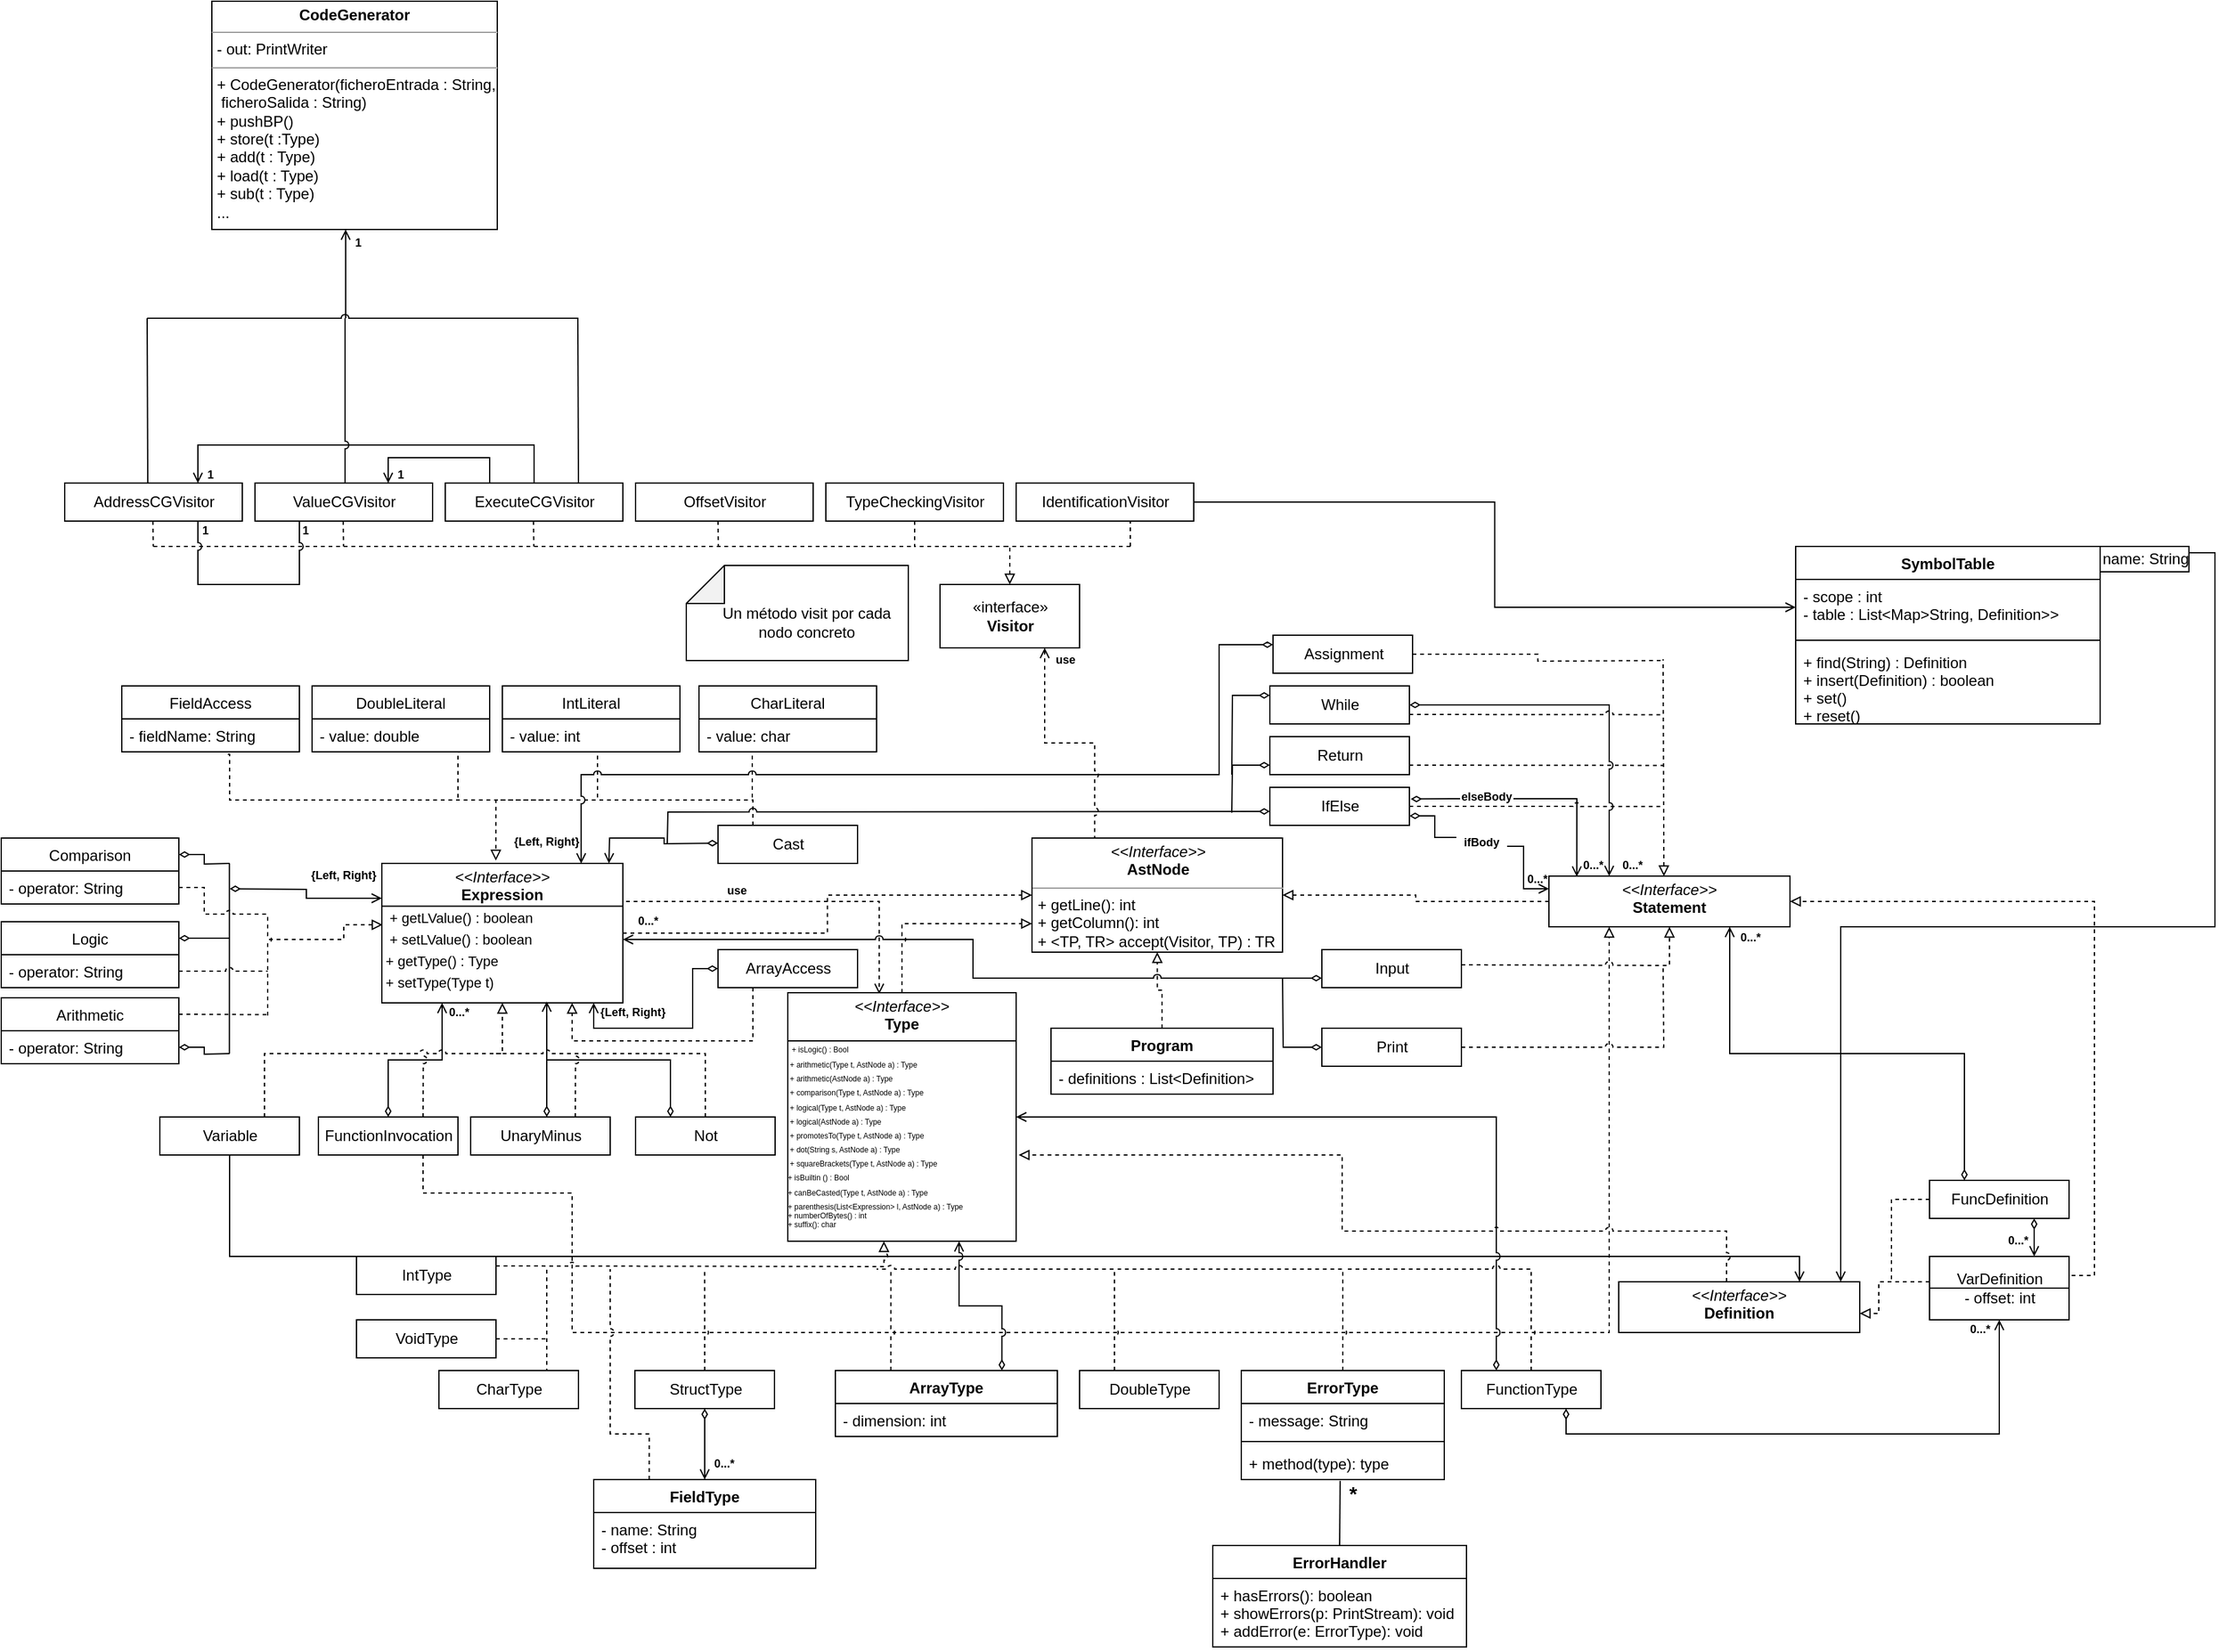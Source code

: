 <mxfile version="18.1.3" type="device"><diagram name="Page-1" id="b5b7bab2-c9e2-2cf4-8b2a-24fd1a2a6d21"><mxGraphModel dx="1117" dy="660" grid="1" gridSize="10" guides="1" tooltips="1" connect="1" arrows="1" fold="1" page="1" pageScale="1" pageWidth="3300" pageHeight="4681" background="none" math="0" shadow="0"><root><mxCell id="0"/><mxCell id="1" parent="0"/><mxCell id="k0Y8GjLJnnKsYFRxLDPz-1" value="&lt;p style=&quot;margin: 0px ; margin-top: 4px ; text-align: center&quot;&gt;&lt;i&gt;&amp;lt;&amp;lt;Interface&amp;gt;&amp;gt;&lt;/i&gt;&lt;br&gt;&lt;b&gt;AstNode&lt;/b&gt;&lt;/p&gt;&lt;hr size=&quot;1&quot;&gt;&lt;p style=&quot;margin: 0px ; margin-left: 4px&quot;&gt;+ getLine(): int&lt;br&gt;+ getColumn(): int&lt;/p&gt;&lt;p style=&quot;margin: 0px ; margin-left: 4px&quot;&gt;+ &amp;lt;TP, TR&amp;gt; accept(Visitor, TP) : TR&lt;/p&gt;" style="verticalAlign=top;align=left;overflow=fill;fontSize=12;fontFamily=Helvetica;html=1;" parent="1" vertex="1"><mxGeometry x="922.5" y="710" width="197.5" height="90" as="geometry"/></mxCell><mxCell id="k0Y8GjLJnnKsYFRxLDPz-6" style="edgeStyle=orthogonalEdgeStyle;rounded=0;orthogonalLoop=1;jettySize=auto;html=1;exitX=0.5;exitY=0;exitDx=0;exitDy=0;entryX=0.5;entryY=1;entryDx=0;entryDy=0;dashed=1;endArrow=block;endFill=0;" parent="1" source="k0Y8GjLJnnKsYFRxLDPz-2" target="k0Y8GjLJnnKsYFRxLDPz-1" edge="1"><mxGeometry relative="1" as="geometry"/></mxCell><mxCell id="k0Y8GjLJnnKsYFRxLDPz-2" value="Program" style="swimlane;fontStyle=1;align=center;verticalAlign=top;childLayout=stackLayout;horizontal=1;startSize=26;horizontalStack=0;resizeParent=1;resizeParentMax=0;resizeLast=0;collapsible=1;marginBottom=0;" parent="1" vertex="1"><mxGeometry x="937.5" y="860" width="175" height="52" as="geometry"/></mxCell><mxCell id="k0Y8GjLJnnKsYFRxLDPz-3" value="- definitions : List&lt;Definition&gt;" style="text;strokeColor=none;fillColor=none;align=left;verticalAlign=top;spacingLeft=4;spacingRight=4;overflow=hidden;rotatable=0;points=[[0,0.5],[1,0.5]];portConstraint=eastwest;" parent="k0Y8GjLJnnKsYFRxLDPz-2" vertex="1"><mxGeometry y="26" width="175" height="26" as="geometry"/></mxCell><mxCell id="k0Y8GjLJnnKsYFRxLDPz-8" style="edgeStyle=orthogonalEdgeStyle;rounded=0;orthogonalLoop=1;jettySize=auto;html=1;exitX=1;exitY=0.5;exitDx=0;exitDy=0;entryX=0;entryY=0.5;entryDx=0;entryDy=0;dashed=1;endArrow=block;endFill=0;" parent="1" source="k0Y8GjLJnnKsYFRxLDPz-7" target="k0Y8GjLJnnKsYFRxLDPz-1" edge="1"><mxGeometry relative="1" as="geometry"/></mxCell><mxCell id="k0Y8GjLJnnKsYFRxLDPz-52" style="edgeStyle=orthogonalEdgeStyle;rounded=0;orthogonalLoop=1;jettySize=auto;html=1;exitX=0;exitY=0.25;exitDx=0;exitDy=0;startArrow=open;startFill=0;endArrow=diamondThin;endFill=0;" parent="1" source="k0Y8GjLJnnKsYFRxLDPz-7" edge="1"><mxGeometry relative="1" as="geometry"><mxPoint x="290" y="750" as="targetPoint"/></mxGeometry></mxCell><mxCell id="k0Y8GjLJnnKsYFRxLDPz-62" style="edgeStyle=orthogonalEdgeStyle;rounded=0;jumpStyle=arc;orthogonalLoop=1;jettySize=auto;html=1;exitX=0.003;exitY=0.44;exitDx=0;exitDy=0;dashed=1;startArrow=block;startFill=0;endArrow=none;endFill=0;exitPerimeter=0;" parent="1" source="k0Y8GjLJnnKsYFRxLDPz-7" edge="1"><mxGeometry relative="1" as="geometry"><mxPoint x="320" y="790" as="targetPoint"/><Array as="points"><mxPoint x="380" y="778"/><mxPoint x="380" y="790"/></Array></mxGeometry></mxCell><mxCell id="DIxVh8RDM4MOA0BzWFOE-6" style="edgeStyle=orthogonalEdgeStyle;rounded=0;orthogonalLoop=1;jettySize=auto;html=1;exitX=1;exitY=0.25;exitDx=0;exitDy=0;entryX=0.406;entryY=0.005;entryDx=0;entryDy=0;entryPerimeter=0;dashed=1;endArrow=open;endFill=0;" parent="1" edge="1"><mxGeometry relative="1" as="geometry"><mxPoint x="599" y="757.5" as="sourcePoint"/><mxPoint x="802.08" y="832.98" as="targetPoint"/><Array as="points"><mxPoint x="599" y="760"/><mxPoint x="802" y="760"/></Array></mxGeometry></mxCell><mxCell id="k0Y8GjLJnnKsYFRxLDPz-7" value="&lt;p style=&quot;margin: 0px ; margin-top: 4px ; text-align: center&quot;&gt;&lt;i&gt;&amp;lt;&amp;lt;Interface&amp;gt;&amp;gt;&lt;/i&gt;&lt;br&gt;&lt;b&gt;Expression&lt;/b&gt;&lt;/p&gt;&lt;p style=&quot;margin: 4px 0px 0px ; font-size: 11px&quot;&gt;&lt;b style=&quot;font-size: 11px&quot;&gt;&amp;nbsp;&amp;nbsp;&lt;/b&gt;&lt;font style=&quot;font-size: 11px&quot;&gt;+ getLValue() : boolean&lt;/font&gt;&lt;/p&gt;&lt;p style=&quot;margin: 4px 0px 0px ; font-size: 11px&quot;&gt;&lt;font style=&quot;font-size: 11px&quot;&gt;&amp;nbsp; + setLValue() : boolean&lt;/font&gt;&lt;/p&gt;&lt;p style=&quot;margin: 4px 0px 0px ; font-size: 11px&quot;&gt;&lt;font style=&quot;font-size: 11px&quot;&gt;&amp;nbsp;+ getType() : Type&lt;/font&gt;&lt;/p&gt;&lt;p style=&quot;margin: 4px 0px 0px ; font-size: 11px&quot;&gt;&lt;font style=&quot;font-size: 11px&quot;&gt;&amp;nbsp;+ setType(Type t)&lt;/font&gt;&lt;/p&gt;" style="verticalAlign=top;align=left;overflow=fill;fontSize=12;fontFamily=Helvetica;html=1;" parent="1" vertex="1"><mxGeometry x="410" y="730" width="190" height="110" as="geometry"/></mxCell><mxCell id="k0Y8GjLJnnKsYFRxLDPz-49" style="edgeStyle=orthogonalEdgeStyle;rounded=0;orthogonalLoop=1;jettySize=auto;html=1;exitX=1;exitY=0.25;exitDx=0;exitDy=0;startArrow=diamondThin;startFill=0;endArrow=none;endFill=0;" parent="1" source="k0Y8GjLJnnKsYFRxLDPz-10" edge="1"><mxGeometry relative="1" as="geometry"><mxPoint x="290" y="730" as="targetPoint"/></mxGeometry></mxCell><mxCell id="k0Y8GjLJnnKsYFRxLDPz-10" value="Comparison" style="swimlane;fontStyle=0;childLayout=stackLayout;horizontal=1;startSize=26;fillColor=none;horizontalStack=0;resizeParent=1;resizeParentMax=0;resizeLast=0;collapsible=1;marginBottom=0;" parent="1" vertex="1"><mxGeometry x="110" y="710" width="140" height="52" as="geometry"/></mxCell><mxCell id="k0Y8GjLJnnKsYFRxLDPz-11" value="- operator: String" style="text;strokeColor=none;fillColor=none;align=left;verticalAlign=top;spacingLeft=4;spacingRight=4;overflow=hidden;rotatable=0;points=[[0,0.5],[1,0.5]];portConstraint=eastwest;" parent="k0Y8GjLJnnKsYFRxLDPz-10" vertex="1"><mxGeometry y="26" width="140" height="26" as="geometry"/></mxCell><mxCell id="k0Y8GjLJnnKsYFRxLDPz-14" value="DoubleLiteral" style="swimlane;fontStyle=0;childLayout=stackLayout;horizontal=1;startSize=26;fillColor=none;horizontalStack=0;resizeParent=1;resizeParentMax=0;resizeLast=0;collapsible=1;marginBottom=0;" parent="1" vertex="1"><mxGeometry x="355" y="590" width="140" height="52" as="geometry"/></mxCell><mxCell id="k0Y8GjLJnnKsYFRxLDPz-15" value="- value: double" style="text;strokeColor=none;fillColor=none;align=left;verticalAlign=top;spacingLeft=4;spacingRight=4;overflow=hidden;rotatable=0;points=[[0,0.5],[1,0.5]];portConstraint=eastwest;" parent="k0Y8GjLJnnKsYFRxLDPz-14" vertex="1"><mxGeometry y="26" width="140" height="26" as="geometry"/></mxCell><mxCell id="k0Y8GjLJnnKsYFRxLDPz-16" value="FieldAccess" style="swimlane;fontStyle=0;childLayout=stackLayout;horizontal=1;startSize=26;fillColor=none;horizontalStack=0;resizeParent=1;resizeParentMax=0;resizeLast=0;collapsible=1;marginBottom=0;" parent="1" vertex="1"><mxGeometry x="205" y="590" width="140" height="52" as="geometry"/></mxCell><mxCell id="k0Y8GjLJnnKsYFRxLDPz-17" value="- fieldName: String" style="text;strokeColor=none;fillColor=none;align=left;verticalAlign=top;spacingLeft=4;spacingRight=4;overflow=hidden;rotatable=0;points=[[0,0.5],[1,0.5]];portConstraint=eastwest;" parent="k0Y8GjLJnnKsYFRxLDPz-16" vertex="1"><mxGeometry y="26" width="140" height="26" as="geometry"/></mxCell><mxCell id="k0Y8GjLJnnKsYFRxLDPz-22" style="edgeStyle=orthogonalEdgeStyle;rounded=0;orthogonalLoop=1;jettySize=auto;html=1;exitX=0.5;exitY=0;exitDx=0;exitDy=0;entryX=0.25;entryY=1;entryDx=0;entryDy=0;startArrow=diamondThin;startFill=0;endArrow=open;endFill=0;" parent="1" source="k0Y8GjLJnnKsYFRxLDPz-20" target="k0Y8GjLJnnKsYFRxLDPz-7" edge="1"><mxGeometry relative="1" as="geometry"/></mxCell><mxCell id="k0Y8GjLJnnKsYFRxLDPz-70" style="edgeStyle=orthogonalEdgeStyle;rounded=0;jumpStyle=arc;orthogonalLoop=1;jettySize=auto;html=1;exitX=0.75;exitY=0;exitDx=0;exitDy=0;dashed=1;startArrow=none;startFill=0;endArrow=none;endFill=0;" parent="1" source="k0Y8GjLJnnKsYFRxLDPz-20" edge="1"><mxGeometry relative="1" as="geometry"><mxPoint x="442.714" y="880" as="targetPoint"/></mxGeometry></mxCell><mxCell id="ehEmrDbjNKhqw_LWcEvi-1" style="edgeStyle=orthogonalEdgeStyle;rounded=0;orthogonalLoop=1;jettySize=auto;html=1;exitX=0.75;exitY=1;exitDx=0;exitDy=0;entryX=0.25;entryY=1;entryDx=0;entryDy=0;jumpStyle=arc;dashed=1;endArrow=block;endFill=0;" edge="1" parent="1" source="k0Y8GjLJnnKsYFRxLDPz-20" target="k0Y8GjLJnnKsYFRxLDPz-71"><mxGeometry relative="1" as="geometry"><Array as="points"><mxPoint x="443" y="990"/><mxPoint x="560" y="990"/><mxPoint x="560" y="1100"/><mxPoint x="1378" y="1100"/></Array></mxGeometry></mxCell><mxCell id="k0Y8GjLJnnKsYFRxLDPz-20" value="FunctionInvocation" style="html=1;" parent="1" vertex="1"><mxGeometry x="360" y="930" width="110" height="30" as="geometry"/></mxCell><mxCell id="k0Y8GjLJnnKsYFRxLDPz-23" value="0...*" style="text;align=center;fontStyle=1;verticalAlign=middle;spacingLeft=3;spacingRight=3;strokeColor=none;rotatable=0;points=[[0,0.5],[1,0.5]];portConstraint=eastwest;fontSize=9;" parent="1" vertex="1"><mxGeometry x="431" y="834" width="80" height="26" as="geometry"/></mxCell><mxCell id="k0Y8GjLJnnKsYFRxLDPz-24" value="IntLiteral" style="swimlane;fontStyle=0;childLayout=stackLayout;horizontal=1;startSize=26;fillColor=none;horizontalStack=0;resizeParent=1;resizeParentMax=0;resizeLast=0;collapsible=1;marginBottom=0;" parent="1" vertex="1"><mxGeometry x="505" y="590" width="140" height="52" as="geometry"/></mxCell><mxCell id="k0Y8GjLJnnKsYFRxLDPz-25" value="- value: int" style="text;strokeColor=none;fillColor=none;align=left;verticalAlign=top;spacingLeft=4;spacingRight=4;overflow=hidden;rotatable=0;points=[[0,0.5],[1,0.5]];portConstraint=eastwest;" parent="k0Y8GjLJnnKsYFRxLDPz-24" vertex="1"><mxGeometry y="26" width="140" height="26" as="geometry"/></mxCell><mxCell id="k0Y8GjLJnnKsYFRxLDPz-51" style="edgeStyle=orthogonalEdgeStyle;rounded=0;orthogonalLoop=1;jettySize=auto;html=1;exitX=1;exitY=0.25;exitDx=0;exitDy=0;startArrow=diamondThin;startFill=0;endArrow=none;endFill=0;" parent="1" source="k0Y8GjLJnnKsYFRxLDPz-26" edge="1"><mxGeometry relative="1" as="geometry"><mxPoint x="290" y="789" as="targetPoint"/></mxGeometry></mxCell><mxCell id="k0Y8GjLJnnKsYFRxLDPz-26" value="Logic" style="swimlane;fontStyle=0;childLayout=stackLayout;horizontal=1;startSize=26;fillColor=none;horizontalStack=0;resizeParent=1;resizeParentMax=0;resizeLast=0;collapsible=1;marginBottom=0;" parent="1" vertex="1"><mxGeometry x="110" y="776" width="140" height="52" as="geometry"/></mxCell><mxCell id="k0Y8GjLJnnKsYFRxLDPz-27" value="- operator: String" style="text;strokeColor=none;fillColor=none;align=left;verticalAlign=top;spacingLeft=4;spacingRight=4;overflow=hidden;rotatable=0;points=[[0,0.5],[1,0.5]];portConstraint=eastwest;" parent="k0Y8GjLJnnKsYFRxLDPz-26" vertex="1"><mxGeometry y="26" width="140" height="26" as="geometry"/></mxCell><mxCell id="k0Y8GjLJnnKsYFRxLDPz-33" style="edgeStyle=orthogonalEdgeStyle;rounded=0;orthogonalLoop=1;jettySize=auto;html=1;exitX=0.25;exitY=0;exitDx=0;exitDy=0;entryX=0.684;entryY=0.99;entryDx=0;entryDy=0;startArrow=diamondThin;startFill=0;endArrow=open;endFill=0;entryPerimeter=0;" parent="1" source="k0Y8GjLJnnKsYFRxLDPz-28" target="k0Y8GjLJnnKsYFRxLDPz-7" edge="1"><mxGeometry relative="1" as="geometry"/></mxCell><mxCell id="k0Y8GjLJnnKsYFRxLDPz-68" style="edgeStyle=orthogonalEdgeStyle;rounded=0;jumpStyle=arc;orthogonalLoop=1;jettySize=auto;html=1;exitX=0.5;exitY=0;exitDx=0;exitDy=0;dashed=1;startArrow=none;startFill=0;endArrow=none;endFill=0;" parent="1" source="k0Y8GjLJnnKsYFRxLDPz-28" edge="1"><mxGeometry relative="1" as="geometry"><mxPoint x="500" y="880" as="targetPoint"/><Array as="points"><mxPoint x="665" y="880"/></Array></mxGeometry></mxCell><mxCell id="k0Y8GjLJnnKsYFRxLDPz-28" value="Not" style="html=1;" parent="1" vertex="1"><mxGeometry x="610" y="930" width="110" height="30" as="geometry"/></mxCell><mxCell id="k0Y8GjLJnnKsYFRxLDPz-69" style="edgeStyle=orthogonalEdgeStyle;rounded=0;jumpStyle=arc;orthogonalLoop=1;jettySize=auto;html=1;exitX=0.75;exitY=0;exitDx=0;exitDy=0;dashed=1;startArrow=none;startFill=0;endArrow=none;endFill=0;" parent="1" source="k0Y8GjLJnnKsYFRxLDPz-29" edge="1"><mxGeometry relative="1" as="geometry"><mxPoint x="562.714" y="880" as="targetPoint"/></mxGeometry></mxCell><mxCell id="k0Y8GjLJnnKsYFRxLDPz-29" value="UnaryMinus" style="html=1;" parent="1" vertex="1"><mxGeometry x="480" y="930" width="110" height="30" as="geometry"/></mxCell><mxCell id="k0Y8GjLJnnKsYFRxLDPz-31" value="CharLiteral" style="swimlane;fontStyle=0;childLayout=stackLayout;horizontal=1;startSize=26;fillColor=none;horizontalStack=0;resizeParent=1;resizeParentMax=0;resizeLast=0;collapsible=1;marginBottom=0;" parent="1" vertex="1"><mxGeometry x="660" y="590" width="140" height="52" as="geometry"/></mxCell><mxCell id="k0Y8GjLJnnKsYFRxLDPz-32" value="- value: char" style="text;strokeColor=none;fillColor=none;align=left;verticalAlign=top;spacingLeft=4;spacingRight=4;overflow=hidden;rotatable=0;points=[[0,0.5],[1,0.5]];portConstraint=eastwest;" parent="k0Y8GjLJnnKsYFRxLDPz-31" vertex="1"><mxGeometry y="26" width="140" height="26" as="geometry"/></mxCell><mxCell id="k0Y8GjLJnnKsYFRxLDPz-34" value="" style="endArrow=none;html=1;rounded=0;startArrow=diamondThin;startFill=0;" parent="1" edge="1"><mxGeometry width="50" height="50" relative="1" as="geometry"><mxPoint x="540" y="930" as="sourcePoint"/><mxPoint x="540" y="850" as="targetPoint"/></mxGeometry></mxCell><mxCell id="k0Y8GjLJnnKsYFRxLDPz-67" style="edgeStyle=orthogonalEdgeStyle;rounded=0;jumpStyle=arc;orthogonalLoop=1;jettySize=auto;html=1;exitX=0.75;exitY=0;exitDx=0;exitDy=0;entryX=0.5;entryY=1;entryDx=0;entryDy=0;dashed=1;startArrow=none;startFill=0;endArrow=block;endFill=0;" parent="1" source="k0Y8GjLJnnKsYFRxLDPz-35" target="k0Y8GjLJnnKsYFRxLDPz-7" edge="1"><mxGeometry relative="1" as="geometry"><Array as="points"><mxPoint x="318" y="880"/><mxPoint x="505" y="880"/></Array></mxGeometry></mxCell><mxCell id="77XAJDQsXmjNb4LSOpBn-2" style="edgeStyle=orthogonalEdgeStyle;rounded=0;orthogonalLoop=1;jettySize=auto;html=1;exitX=0.5;exitY=1;exitDx=0;exitDy=0;entryX=0.75;entryY=0;entryDx=0;entryDy=0;endArrow=open;endFill=0;" parent="1" source="k0Y8GjLJnnKsYFRxLDPz-35" target="k0Y8GjLJnnKsYFRxLDPz-154" edge="1"><mxGeometry relative="1" as="geometry"><Array as="points"><mxPoint x="290" y="1040"/><mxPoint x="1528" y="1040"/></Array></mxGeometry></mxCell><mxCell id="k0Y8GjLJnnKsYFRxLDPz-35" value="Variable" style="html=1;" parent="1" vertex="1"><mxGeometry x="235" y="930" width="110" height="30" as="geometry"/></mxCell><mxCell id="k0Y8GjLJnnKsYFRxLDPz-59" style="edgeStyle=orthogonalEdgeStyle;rounded=0;jumpStyle=arc;orthogonalLoop=1;jettySize=auto;html=1;exitX=1;exitY=0.25;exitDx=0;exitDy=0;dashed=1;startArrow=none;startFill=0;endArrow=none;endFill=0;" parent="1" source="k0Y8GjLJnnKsYFRxLDPz-36" edge="1"><mxGeometry relative="1" as="geometry"><mxPoint x="320" y="849.286" as="targetPoint"/></mxGeometry></mxCell><mxCell id="k0Y8GjLJnnKsYFRxLDPz-36" value="Arithmetic" style="swimlane;fontStyle=0;childLayout=stackLayout;horizontal=1;startSize=26;fillColor=none;horizontalStack=0;resizeParent=1;resizeParentMax=0;resizeLast=0;collapsible=1;marginBottom=0;" parent="1" vertex="1"><mxGeometry x="110" y="836" width="140" height="52" as="geometry"/></mxCell><mxCell id="k0Y8GjLJnnKsYFRxLDPz-37" value="- operator: String" style="text;strokeColor=none;fillColor=none;align=left;verticalAlign=top;spacingLeft=4;spacingRight=4;overflow=hidden;rotatable=0;points=[[0,0.5],[1,0.5]];portConstraint=eastwest;" parent="k0Y8GjLJnnKsYFRxLDPz-36" vertex="1"><mxGeometry y="26" width="140" height="26" as="geometry"/></mxCell><mxCell id="k0Y8GjLJnnKsYFRxLDPz-39" style="edgeStyle=orthogonalEdgeStyle;rounded=0;orthogonalLoop=1;jettySize=auto;html=1;exitX=0;exitY=0.5;exitDx=0;exitDy=0;startArrow=diamondThin;startFill=0;endArrow=open;endFill=0;" parent="1" source="k0Y8GjLJnnKsYFRxLDPz-38" edge="1"><mxGeometry relative="1" as="geometry"><mxPoint x="577" y="840" as="targetPoint"/><Array as="points"><mxPoint x="655" y="813"/><mxPoint x="655" y="860"/><mxPoint x="577" y="860"/></Array></mxGeometry></mxCell><mxCell id="k0Y8GjLJnnKsYFRxLDPz-55" style="edgeStyle=orthogonalEdgeStyle;rounded=0;orthogonalLoop=1;jettySize=auto;html=1;exitX=0.25;exitY=1;exitDx=0;exitDy=0;dashed=1;startArrow=none;startFill=0;endArrow=block;endFill=0;" parent="1" source="k0Y8GjLJnnKsYFRxLDPz-38" edge="1"><mxGeometry relative="1" as="geometry"><mxPoint x="560" y="840" as="targetPoint"/><Array as="points"><mxPoint x="702" y="870"/><mxPoint x="560" y="870"/></Array></mxGeometry></mxCell><mxCell id="k0Y8GjLJnnKsYFRxLDPz-38" value="ArrayAccess" style="html=1;" parent="1" vertex="1"><mxGeometry x="675" y="798" width="110" height="30" as="geometry"/></mxCell><mxCell id="k0Y8GjLJnnKsYFRxLDPz-40" value="{Left, Right}" style="text;align=center;fontStyle=1;verticalAlign=middle;spacingLeft=3;spacingRight=3;strokeColor=none;rotatable=0;points=[[0,0.5],[1,0.5]];portConstraint=eastwest;fontSize=9;" parent="1" vertex="1"><mxGeometry x="568" y="834" width="80" height="26" as="geometry"/></mxCell><mxCell id="k0Y8GjLJnnKsYFRxLDPz-42" style="edgeStyle=orthogonalEdgeStyle;rounded=0;orthogonalLoop=1;jettySize=auto;html=1;exitX=0;exitY=0.5;exitDx=0;exitDy=0;startArrow=diamondThin;startFill=0;endArrow=open;endFill=0;" parent="1" edge="1"><mxGeometry relative="1" as="geometry"><mxPoint x="675" y="714" as="sourcePoint"/><mxPoint x="589" y="730" as="targetPoint"/></mxGeometry></mxCell><mxCell id="k0Y8GjLJnnKsYFRxLDPz-54" style="edgeStyle=orthogonalEdgeStyle;rounded=0;orthogonalLoop=1;jettySize=auto;html=1;exitX=0.25;exitY=0;exitDx=0;exitDy=0;startArrow=none;startFill=0;endArrow=block;endFill=0;dashed=1;entryX=0.473;entryY=-0.02;entryDx=0;entryDy=0;entryPerimeter=0;" parent="1" source="k0Y8GjLJnnKsYFRxLDPz-41" target="k0Y8GjLJnnKsYFRxLDPz-7" edge="1"><mxGeometry relative="1" as="geometry"><mxPoint x="500" y="740" as="targetPoint"/><Array as="points"><mxPoint x="703" y="680"/><mxPoint x="500" y="680"/></Array></mxGeometry></mxCell><mxCell id="k0Y8GjLJnnKsYFRxLDPz-41" value="Cast" style="html=1;" parent="1" vertex="1"><mxGeometry x="675" y="700" width="110" height="30" as="geometry"/></mxCell><mxCell id="k0Y8GjLJnnKsYFRxLDPz-48" value="" style="endArrow=none;html=1;rounded=0;" parent="1" edge="1"><mxGeometry width="50" height="50" relative="1" as="geometry"><mxPoint x="289.83" y="880" as="sourcePoint"/><mxPoint x="289.83" y="730" as="targetPoint"/></mxGeometry></mxCell><mxCell id="k0Y8GjLJnnKsYFRxLDPz-50" style="edgeStyle=orthogonalEdgeStyle;rounded=0;orthogonalLoop=1;jettySize=auto;html=1;exitX=1;exitY=0.5;exitDx=0;exitDy=0;startArrow=diamondThin;startFill=0;endArrow=none;endFill=0;" parent="1" source="k0Y8GjLJnnKsYFRxLDPz-37" edge="1"><mxGeometry relative="1" as="geometry"><mxPoint x="290" y="880" as="targetPoint"/></mxGeometry></mxCell><mxCell id="k0Y8GjLJnnKsYFRxLDPz-53" value="{Left, Right}" style="text;align=center;fontStyle=1;verticalAlign=middle;spacingLeft=3;spacingRight=3;strokeColor=none;rotatable=0;points=[[0,0.5],[1,0.5]];portConstraint=eastwest;fontSize=9;" parent="1" vertex="1"><mxGeometry x="340" y="726" width="80" height="26" as="geometry"/></mxCell><mxCell id="k0Y8GjLJnnKsYFRxLDPz-57" style="edgeStyle=orthogonalEdgeStyle;rounded=0;jumpStyle=arc;orthogonalLoop=1;jettySize=auto;html=1;exitX=1;exitY=0.5;exitDx=0;exitDy=0;dashed=1;startArrow=none;startFill=0;endArrow=none;endFill=0;" parent="1" source="k0Y8GjLJnnKsYFRxLDPz-11" edge="1"><mxGeometry relative="1" as="geometry"><mxPoint x="320" y="770" as="targetPoint"/><Array as="points"><mxPoint x="270" y="749"/><mxPoint x="270" y="770"/><mxPoint x="320" y="770"/></Array></mxGeometry></mxCell><mxCell id="k0Y8GjLJnnKsYFRxLDPz-58" style="edgeStyle=orthogonalEdgeStyle;rounded=0;jumpStyle=arc;orthogonalLoop=1;jettySize=auto;html=1;exitX=1;exitY=0.5;exitDx=0;exitDy=0;dashed=1;startArrow=none;startFill=0;endArrow=none;endFill=0;" parent="1" source="k0Y8GjLJnnKsYFRxLDPz-27" edge="1"><mxGeometry relative="1" as="geometry"><mxPoint x="320" y="815" as="targetPoint"/></mxGeometry></mxCell><mxCell id="k0Y8GjLJnnKsYFRxLDPz-61" value="" style="endArrow=none;dashed=1;html=1;rounded=0;jumpStyle=arc;" parent="1" edge="1"><mxGeometry width="50" height="50" relative="1" as="geometry"><mxPoint x="320" y="850" as="sourcePoint"/><mxPoint x="320" y="770" as="targetPoint"/></mxGeometry></mxCell><mxCell id="k0Y8GjLJnnKsYFRxLDPz-63" style="edgeStyle=orthogonalEdgeStyle;rounded=0;jumpStyle=arc;orthogonalLoop=1;jettySize=auto;html=1;dashed=1;startArrow=none;startFill=0;endArrow=none;endFill=0;exitX=0.597;exitY=1.073;exitDx=0;exitDy=0;exitPerimeter=0;" parent="1" source="k0Y8GjLJnnKsYFRxLDPz-17" edge="1"><mxGeometry relative="1" as="geometry"><mxPoint x="540" y="680" as="targetPoint"/><mxPoint x="290" y="650" as="sourcePoint"/><Array as="points"><mxPoint x="290" y="644"/><mxPoint x="290" y="680"/></Array></mxGeometry></mxCell><mxCell id="k0Y8GjLJnnKsYFRxLDPz-64" style="edgeStyle=orthogonalEdgeStyle;rounded=0;jumpStyle=arc;orthogonalLoop=1;jettySize=auto;html=1;exitX=0.843;exitY=1.002;exitDx=0;exitDy=0;dashed=1;startArrow=none;startFill=0;endArrow=none;endFill=0;exitPerimeter=0;" parent="1" source="k0Y8GjLJnnKsYFRxLDPz-15" edge="1"><mxGeometry relative="1" as="geometry"><mxPoint x="470.0" y="680" as="targetPoint"/></mxGeometry></mxCell><mxCell id="k0Y8GjLJnnKsYFRxLDPz-65" style="edgeStyle=orthogonalEdgeStyle;rounded=0;jumpStyle=arc;orthogonalLoop=1;jettySize=auto;html=1;exitX=0.843;exitY=1.002;exitDx=0;exitDy=0;dashed=1;startArrow=none;startFill=0;endArrow=none;endFill=0;exitPerimeter=0;" parent="1" edge="1"><mxGeometry relative="1" as="geometry"><mxPoint x="580.0" y="679.95" as="targetPoint"/><mxPoint x="583.02" y="642.002" as="sourcePoint"/></mxGeometry></mxCell><mxCell id="k0Y8GjLJnnKsYFRxLDPz-66" style="edgeStyle=orthogonalEdgeStyle;rounded=0;jumpStyle=arc;orthogonalLoop=1;jettySize=auto;html=1;exitX=0.843;exitY=1.002;exitDx=0;exitDy=0;dashed=1;startArrow=none;startFill=0;endArrow=none;endFill=0;exitPerimeter=0;" parent="1" edge="1"><mxGeometry relative="1" as="geometry"><mxPoint x="702.0" y="679.95" as="targetPoint"/><mxPoint x="705.02" y="642.002" as="sourcePoint"/></mxGeometry></mxCell><mxCell id="k0Y8GjLJnnKsYFRxLDPz-72" style="edgeStyle=orthogonalEdgeStyle;rounded=0;jumpStyle=arc;orthogonalLoop=1;jettySize=auto;html=1;exitX=0;exitY=0.5;exitDx=0;exitDy=0;entryX=1;entryY=0.5;entryDx=0;entryDy=0;dashed=1;startArrow=none;startFill=0;endArrow=block;endFill=0;" parent="1" source="k0Y8GjLJnnKsYFRxLDPz-71" target="k0Y8GjLJnnKsYFRxLDPz-1" edge="1"><mxGeometry relative="1" as="geometry"/></mxCell><mxCell id="k0Y8GjLJnnKsYFRxLDPz-71" value="&lt;p style=&quot;margin: 0px ; margin-top: 4px ; text-align: center&quot;&gt;&lt;i&gt;&amp;lt;&amp;lt;Interface&amp;gt;&amp;gt;&lt;/i&gt;&lt;br&gt;&lt;b&gt;Statement&lt;/b&gt;&lt;/p&gt;" style="verticalAlign=top;align=left;overflow=fill;fontSize=12;fontFamily=Helvetica;html=1;" parent="1" vertex="1"><mxGeometry x="1330" y="740" width="190" height="40" as="geometry"/></mxCell><mxCell id="k0Y8GjLJnnKsYFRxLDPz-74" style="edgeStyle=orthogonalEdgeStyle;rounded=0;jumpStyle=arc;orthogonalLoop=1;jettySize=auto;html=1;exitX=0;exitY=0.25;exitDx=0;exitDy=0;entryX=0.827;entryY=0.001;entryDx=0;entryDy=0;entryPerimeter=0;startArrow=diamondThin;startFill=0;endArrow=open;endFill=0;" parent="1" source="k0Y8GjLJnnKsYFRxLDPz-73" target="k0Y8GjLJnnKsYFRxLDPz-7" edge="1"><mxGeometry relative="1" as="geometry"><Array as="points"><mxPoint x="1070" y="558"/><mxPoint x="1070" y="660"/><mxPoint x="567" y="660"/></Array></mxGeometry></mxCell><mxCell id="k0Y8GjLJnnKsYFRxLDPz-108" style="edgeStyle=orthogonalEdgeStyle;rounded=0;jumpStyle=arc;orthogonalLoop=1;jettySize=auto;html=1;exitX=1;exitY=0.5;exitDx=0;exitDy=0;dashed=1;fontSize=9;startArrow=none;startFill=0;endArrow=none;endFill=0;" parent="1" source="k0Y8GjLJnnKsYFRxLDPz-73" edge="1"><mxGeometry relative="1" as="geometry"><mxPoint x="1420" y="570" as="targetPoint"/></mxGeometry></mxCell><mxCell id="k0Y8GjLJnnKsYFRxLDPz-73" value="Assignment" style="html=1;" parent="1" vertex="1"><mxGeometry x="1112.5" y="550" width="110" height="30" as="geometry"/></mxCell><mxCell id="k0Y8GjLJnnKsYFRxLDPz-75" value="{Left, Right}" style="text;align=center;fontStyle=1;verticalAlign=middle;spacingLeft=3;spacingRight=3;strokeColor=none;rotatable=0;points=[[0,0.5],[1,0.5]];portConstraint=eastwest;fontSize=9;whiteSpace=wrap;flipH=0;flipV=1;direction=west;" parent="1" vertex="1"><mxGeometry x="500" y="700" width="80" height="26" as="geometry"/></mxCell><mxCell id="k0Y8GjLJnnKsYFRxLDPz-77" style="edgeStyle=orthogonalEdgeStyle;rounded=0;jumpStyle=arc;orthogonalLoop=1;jettySize=auto;html=1;exitX=0;exitY=0.5;exitDx=0;exitDy=0;fontSize=9;startArrow=diamondThin;startFill=0;endArrow=none;endFill=0;" parent="1" edge="1"><mxGeometry relative="1" as="geometry"><mxPoint x="635" y="714" as="targetPoint"/><mxPoint x="1110" y="689" as="sourcePoint"/></mxGeometry></mxCell><mxCell id="k0Y8GjLJnnKsYFRxLDPz-78" style="edgeStyle=orthogonalEdgeStyle;rounded=0;jumpStyle=arc;orthogonalLoop=1;jettySize=auto;html=1;exitX=1;exitY=0.75;exitDx=0;exitDy=0;entryX=0;entryY=0.25;entryDx=0;entryDy=0;fontSize=9;startArrow=none;startFill=0;endArrow=open;endFill=0;" parent="1" source="k0Y8GjLJnnKsYFRxLDPz-83" target="k0Y8GjLJnnKsYFRxLDPz-71" edge="1"><mxGeometry relative="1" as="geometry"><Array as="points"><mxPoint x="1310" y="716"/><mxPoint x="1310" y="750"/></Array></mxGeometry></mxCell><mxCell id="k0Y8GjLJnnKsYFRxLDPz-85" style="edgeStyle=orthogonalEdgeStyle;rounded=0;jumpStyle=arc;orthogonalLoop=1;jettySize=auto;html=1;entryX=0.105;entryY=0.036;entryDx=0;entryDy=0;entryPerimeter=0;fontSize=9;startArrow=none;startFill=0;endArrow=open;endFill=0;exitX=0.975;exitY=0.714;exitDx=0;exitDy=0;exitPerimeter=0;" parent="1" edge="1"><mxGeometry relative="1" as="geometry"><mxPoint x="1302" y="678.996" as="sourcePoint"/><mxPoint x="1351.95" y="740.44" as="targetPoint"/><Array as="points"><mxPoint x="1352" y="679"/></Array></mxGeometry></mxCell><mxCell id="k0Y8GjLJnnKsYFRxLDPz-107" style="edgeStyle=orthogonalEdgeStyle;rounded=0;jumpStyle=arc;orthogonalLoop=1;jettySize=auto;html=1;exitX=1;exitY=0.5;exitDx=0;exitDy=0;dashed=1;fontSize=9;startArrow=none;startFill=0;endArrow=none;endFill=0;" parent="1" source="k0Y8GjLJnnKsYFRxLDPz-76" edge="1"><mxGeometry relative="1" as="geometry"><mxPoint x="1420" y="685.095" as="targetPoint"/></mxGeometry></mxCell><mxCell id="k0Y8GjLJnnKsYFRxLDPz-76" value="IfElse" style="html=1;" parent="1" vertex="1"><mxGeometry x="1110" y="670" width="110" height="30" as="geometry"/></mxCell><mxCell id="k0Y8GjLJnnKsYFRxLDPz-79" value="0...*" style="text;align=center;fontStyle=1;verticalAlign=middle;spacingLeft=3;spacingRight=3;strokeColor=none;rotatable=0;points=[[0,0.5],[1,0.5]];portConstraint=eastwest;fontSize=9;" parent="1" vertex="1"><mxGeometry x="1301" y="735" width="40" height="14" as="geometry"/></mxCell><mxCell id="k0Y8GjLJnnKsYFRxLDPz-83" value="ifBody" style="text;align=center;fontStyle=1;verticalAlign=middle;spacingLeft=3;spacingRight=3;strokeColor=none;rotatable=0;points=[[0,0.5],[1,0.5]];portConstraint=eastwest;fontSize=9;" parent="1" vertex="1"><mxGeometry x="1257" y="706" width="40" height="14" as="geometry"/></mxCell><mxCell id="k0Y8GjLJnnKsYFRxLDPz-84" value="" style="edgeStyle=orthogonalEdgeStyle;rounded=0;jumpStyle=arc;orthogonalLoop=1;jettySize=auto;html=1;exitX=1;exitY=0.75;exitDx=0;exitDy=0;entryX=0;entryY=0.25;entryDx=0;entryDy=0;fontSize=9;startArrow=diamondThin;startFill=0;endArrow=none;endFill=0;" parent="1" source="k0Y8GjLJnnKsYFRxLDPz-76" target="k0Y8GjLJnnKsYFRxLDPz-83" edge="1"><mxGeometry relative="1" as="geometry"><mxPoint x="1220.0" y="692.5" as="sourcePoint"/><mxPoint x="1330.0" y="750.0" as="targetPoint"/></mxGeometry></mxCell><mxCell id="k0Y8GjLJnnKsYFRxLDPz-86" value="0...*" style="text;align=center;fontStyle=1;verticalAlign=middle;spacingLeft=3;spacingRight=3;strokeColor=none;rotatable=0;points=[[0,0.5],[1,0.5]];portConstraint=eastwest;fontSize=9;" parent="1" vertex="1"><mxGeometry x="1345" y="724" width="40" height="14" as="geometry"/></mxCell><mxCell id="k0Y8GjLJnnKsYFRxLDPz-87" value="elseBody" style="text;align=center;fontStyle=1;verticalAlign=middle;spacingLeft=3;spacingRight=3;strokeColor=none;rotatable=0;points=[[0,0.5],[1,0.5]];portConstraint=eastwest;fontSize=9;" parent="1" vertex="1"><mxGeometry x="1261" y="670" width="40" height="14" as="geometry"/></mxCell><mxCell id="k0Y8GjLJnnKsYFRxLDPz-89" value="" style="endArrow=diamondThin;html=1;rounded=0;fontSize=9;jumpStyle=arc;entryX=1.01;entryY=0.341;entryDx=0;entryDy=0;entryPerimeter=0;startArrow=none;startFill=0;endFill=0;" parent="1" edge="1"><mxGeometry width="50" height="50" relative="1" as="geometry"><mxPoint x="1260" y="679" as="sourcePoint"/><mxPoint x="1221.1" y="679.23" as="targetPoint"/></mxGeometry></mxCell><mxCell id="k0Y8GjLJnnKsYFRxLDPz-91" style="edgeStyle=orthogonalEdgeStyle;rounded=0;jumpStyle=arc;orthogonalLoop=1;jettySize=auto;html=1;exitX=0;exitY=0.75;exitDx=0;exitDy=0;fontSize=9;startArrow=diamondThin;startFill=0;endArrow=open;endFill=0;" parent="1" source="k0Y8GjLJnnKsYFRxLDPz-90" edge="1"><mxGeometry relative="1" as="geometry"><mxPoint x="600" y="790" as="targetPoint"/><Array as="points"><mxPoint x="876" y="820"/><mxPoint x="876" y="790"/><mxPoint x="600" y="790"/></Array></mxGeometry></mxCell><mxCell id="k0Y8GjLJnnKsYFRxLDPz-110" style="edgeStyle=orthogonalEdgeStyle;rounded=0;jumpStyle=arc;orthogonalLoop=1;jettySize=auto;html=1;exitX=1;exitY=0.5;exitDx=0;exitDy=0;entryX=0.5;entryY=1;entryDx=0;entryDy=0;dashed=1;fontSize=9;startArrow=none;startFill=0;endArrow=block;endFill=0;" parent="1" target="k0Y8GjLJnnKsYFRxLDPz-71" edge="1"><mxGeometry relative="1" as="geometry"><mxPoint x="1261" y="810" as="sourcePoint"/><mxPoint x="1425" y="777" as="targetPoint"/></mxGeometry></mxCell><mxCell id="k0Y8GjLJnnKsYFRxLDPz-90" value="Input" style="html=1;" parent="1" vertex="1"><mxGeometry x="1151" y="798" width="110" height="30" as="geometry"/></mxCell><mxCell id="k0Y8GjLJnnKsYFRxLDPz-92" value="0...*" style="text;align=center;fontStyle=1;verticalAlign=middle;spacingLeft=3;spacingRight=3;strokeColor=none;rotatable=0;points=[[0,0.5],[1,0.5]];portConstraint=eastwest;fontSize=9;" parent="1" vertex="1"><mxGeometry x="580" y="762" width="80" height="26" as="geometry"/></mxCell><mxCell id="k0Y8GjLJnnKsYFRxLDPz-96" style="edgeStyle=orthogonalEdgeStyle;rounded=0;jumpStyle=arc;orthogonalLoop=1;jettySize=auto;html=1;exitX=0;exitY=0.5;exitDx=0;exitDy=0;fontSize=9;startArrow=diamondThin;startFill=0;endArrow=none;endFill=0;" parent="1" source="k0Y8GjLJnnKsYFRxLDPz-95" edge="1"><mxGeometry relative="1" as="geometry"><mxPoint x="1120" y="820" as="targetPoint"/></mxGeometry></mxCell><mxCell id="k0Y8GjLJnnKsYFRxLDPz-112" style="edgeStyle=orthogonalEdgeStyle;rounded=0;jumpStyle=arc;orthogonalLoop=1;jettySize=auto;html=1;exitX=1;exitY=0.5;exitDx=0;exitDy=0;dashed=1;fontSize=9;startArrow=none;startFill=0;endArrow=none;endFill=0;" parent="1" source="k0Y8GjLJnnKsYFRxLDPz-95" edge="1"><mxGeometry relative="1" as="geometry"><mxPoint x="1420" y="810" as="targetPoint"/></mxGeometry></mxCell><mxCell id="k0Y8GjLJnnKsYFRxLDPz-95" value="Print" style="html=1;" parent="1" vertex="1"><mxGeometry x="1151" y="860" width="110" height="30" as="geometry"/></mxCell><mxCell id="k0Y8GjLJnnKsYFRxLDPz-98" style="edgeStyle=orthogonalEdgeStyle;rounded=0;jumpStyle=arc;orthogonalLoop=1;jettySize=auto;html=1;exitX=0;exitY=0.75;exitDx=0;exitDy=0;fontSize=9;startArrow=diamondThin;startFill=0;endArrow=none;endFill=0;" parent="1" source="k0Y8GjLJnnKsYFRxLDPz-97" edge="1"><mxGeometry relative="1" as="geometry"><mxPoint x="1080" y="690" as="targetPoint"/></mxGeometry></mxCell><mxCell id="k0Y8GjLJnnKsYFRxLDPz-105" style="edgeStyle=orthogonalEdgeStyle;rounded=0;jumpStyle=arc;orthogonalLoop=1;jettySize=auto;html=1;exitX=1;exitY=0.75;exitDx=0;exitDy=0;dashed=1;fontSize=9;startArrow=none;startFill=0;endArrow=none;endFill=0;" parent="1" source="k0Y8GjLJnnKsYFRxLDPz-97" edge="1"><mxGeometry relative="1" as="geometry"><mxPoint x="1420" y="652.714" as="targetPoint"/></mxGeometry></mxCell><mxCell id="k0Y8GjLJnnKsYFRxLDPz-97" value="Return" style="html=1;" parent="1" vertex="1"><mxGeometry x="1110" y="630" width="110" height="30" as="geometry"/></mxCell><mxCell id="k0Y8GjLJnnKsYFRxLDPz-100" style="edgeStyle=orthogonalEdgeStyle;rounded=0;jumpStyle=arc;orthogonalLoop=1;jettySize=auto;html=1;exitX=0;exitY=0.25;exitDx=0;exitDy=0;fontSize=9;startArrow=diamondThin;startFill=0;endArrow=none;endFill=0;" parent="1" source="k0Y8GjLJnnKsYFRxLDPz-99" edge="1"><mxGeometry relative="1" as="geometry"><mxPoint x="1080" y="660" as="targetPoint"/></mxGeometry></mxCell><mxCell id="k0Y8GjLJnnKsYFRxLDPz-101" style="edgeStyle=orthogonalEdgeStyle;rounded=0;jumpStyle=arc;orthogonalLoop=1;jettySize=auto;html=1;exitX=1;exitY=0.5;exitDx=0;exitDy=0;entryX=0.25;entryY=0;entryDx=0;entryDy=0;fontSize=9;startArrow=diamondThin;startFill=0;endArrow=open;endFill=0;" parent="1" source="k0Y8GjLJnnKsYFRxLDPz-99" target="k0Y8GjLJnnKsYFRxLDPz-71" edge="1"><mxGeometry relative="1" as="geometry"/></mxCell><mxCell id="k0Y8GjLJnnKsYFRxLDPz-106" style="edgeStyle=orthogonalEdgeStyle;rounded=0;jumpStyle=arc;orthogonalLoop=1;jettySize=auto;html=1;exitX=1;exitY=0.75;exitDx=0;exitDy=0;dashed=1;fontSize=9;startArrow=none;startFill=0;endArrow=none;endFill=0;" parent="1" source="k0Y8GjLJnnKsYFRxLDPz-99" edge="1"><mxGeometry relative="1" as="geometry"><mxPoint x="1420" y="612.714" as="targetPoint"/></mxGeometry></mxCell><mxCell id="k0Y8GjLJnnKsYFRxLDPz-99" value="While" style="html=1;" parent="1" vertex="1"><mxGeometry x="1110" y="590" width="110" height="30" as="geometry"/></mxCell><mxCell id="k0Y8GjLJnnKsYFRxLDPz-102" value="0...*" style="text;align=center;fontStyle=1;verticalAlign=middle;spacingLeft=3;spacingRight=3;strokeColor=none;rotatable=0;points=[[0,0.5],[1,0.5]];portConstraint=eastwest;fontSize=9;" parent="1" vertex="1"><mxGeometry x="1376" y="724" width="40" height="14" as="geometry"/></mxCell><mxCell id="k0Y8GjLJnnKsYFRxLDPz-109" value="" style="endArrow=none;dashed=1;html=1;rounded=0;fontSize=9;jumpStyle=arc;exitX=0.477;exitY=0.028;exitDx=0;exitDy=0;exitPerimeter=0;startArrow=block;startFill=0;" parent="1" edge="1"><mxGeometry width="50" height="50" relative="1" as="geometry"><mxPoint x="1420.63" y="740.12" as="sourcePoint"/><mxPoint x="1420" y="569" as="targetPoint"/></mxGeometry></mxCell><mxCell id="k0Y8GjLJnnKsYFRxLDPz-115" style="edgeStyle=orthogonalEdgeStyle;rounded=0;jumpStyle=arc;orthogonalLoop=1;jettySize=auto;html=1;exitX=0.5;exitY=0;exitDx=0;exitDy=0;entryX=0;entryY=0.75;entryDx=0;entryDy=0;dashed=1;fontSize=9;startArrow=none;startFill=0;endArrow=block;endFill=0;" parent="1" source="k0Y8GjLJnnKsYFRxLDPz-114" target="k0Y8GjLJnnKsYFRxLDPz-1" edge="1"><mxGeometry relative="1" as="geometry"/></mxCell><mxCell id="k0Y8GjLJnnKsYFRxLDPz-114" value="&lt;p style=&quot;margin: 0px ; margin-top: 4px ; text-align: center&quot;&gt;&lt;i&gt;&amp;lt;&amp;lt;Interface&amp;gt;&amp;gt;&lt;/i&gt;&lt;br&gt;&lt;b&gt;Type&lt;/b&gt;&lt;/p&gt;&lt;p style=&quot;margin: 4px 0px 0px ; font-size: 6px&quot;&gt;&lt;b style=&quot;font-size: 11px&quot;&gt;&amp;nbsp;&lt;/b&gt;&lt;font style=&quot;font-size: 6px&quot;&gt;+ isLogic() : Bool&lt;/font&gt;&lt;/p&gt;&lt;p style=&quot;margin: 4px 0px 0px ; font-size: 6px&quot;&gt;&lt;font style=&quot;font-size: 6px&quot;&gt;&amp;nbsp;+ arithmetic(Type t, AstNode a) : Type&lt;/font&gt;&lt;/p&gt;&lt;p style=&quot;margin: 4px 0px 0px ; font-size: 6px&quot;&gt;&lt;font style=&quot;font-size: 6px&quot;&gt;&amp;nbsp;&lt;span&gt;+ arithmetic(AstNode a) : Type&lt;/span&gt;&lt;/font&gt;&lt;/p&gt;&lt;p style=&quot;margin: 4px 0px 0px ; font-size: 6px&quot;&gt;&lt;span&gt;&lt;font style=&quot;font-size: 6px&quot;&gt;&amp;nbsp;+ comparison(Type t, AstNode a) : Type&lt;/font&gt;&lt;/span&gt;&lt;/p&gt;&lt;p style=&quot;margin: 4px 0px 0px ; font-size: 6px&quot;&gt;&lt;span&gt;&lt;font style=&quot;font-size: 6px&quot;&gt;&amp;nbsp;+ logical(Type t, AstNode a) : Type&lt;/font&gt;&lt;/span&gt;&lt;/p&gt;&lt;p style=&quot;margin: 4px 0px 0px ; font-size: 6px&quot;&gt;&lt;span&gt;&lt;font style=&quot;font-size: 6px&quot;&gt;&amp;nbsp;+ logical(AstNode a) : Type&lt;/font&gt;&lt;/span&gt;&lt;/p&gt;&lt;p style=&quot;margin: 4px 0px 0px ; font-size: 6px&quot;&gt;&lt;font style=&quot;font-size: 6px&quot;&gt;&amp;nbsp;+ promotesTo(Type t, AstNode a) : Type&lt;/font&gt;&lt;/p&gt;&lt;p style=&quot;margin: 4px 0px 0px ; font-size: 6px&quot;&gt;&lt;font style=&quot;font-size: 6px&quot;&gt;&amp;nbsp;+ dot(String s, AstNode a) : Type&lt;/font&gt;&lt;/p&gt;&lt;p style=&quot;margin: 4px 0px 0px ; font-size: 6px&quot;&gt;&lt;font style=&quot;font-size: 6px&quot;&gt;&amp;nbsp;+ squareBrackets(Type t, AstNode a) : Type&lt;/font&gt;&lt;/p&gt;&lt;p style=&quot;margin: 4px 0px 0px ; font-size: 6px&quot;&gt;&lt;font style=&quot;font-size: 6px&quot;&gt;+ isBuiltin () : Bool&lt;/font&gt;&lt;/p&gt;&lt;p style=&quot;margin: 4px 0px 0px ; font-size: 6px&quot;&gt;&lt;font style=&quot;font-size: 6px&quot;&gt;+ canBeCasted(Type t, AstNode a) : Type&lt;/font&gt;&lt;/p&gt;&lt;p style=&quot;margin: 4px 0px 0px ; font-size: 6px&quot;&gt;&lt;font style=&quot;font-size: 6px&quot;&gt;+ parenthesis(List&amp;lt;Expression&amp;gt; l, AstNode a) : Type&lt;/font&gt;&lt;/p&gt;&lt;div style=&quot;font-size: 6px&quot;&gt;&lt;font style=&quot;font-size: 6px&quot;&gt;+ numberOfBytes() : int&lt;/font&gt;&lt;/div&gt;&lt;div style=&quot;font-size: 6px&quot;&gt;&lt;font style=&quot;font-size: 6px&quot;&gt;+ suffix(): char&lt;/font&gt;&lt;/div&gt;" style="verticalAlign=top;align=left;overflow=fill;fontSize=12;fontFamily=Helvetica;html=1;" parent="1" vertex="1"><mxGeometry x="730" y="832" width="180" height="196" as="geometry"/></mxCell><mxCell id="k0Y8GjLJnnKsYFRxLDPz-118" style="edgeStyle=orthogonalEdgeStyle;rounded=0;jumpStyle=arc;orthogonalLoop=1;jettySize=auto;html=1;exitX=0.75;exitY=0;exitDx=0;exitDy=0;entryX=0.75;entryY=1;entryDx=0;entryDy=0;fontSize=9;startArrow=diamondThin;startFill=0;endArrow=open;endFill=0;" parent="1" source="k0Y8GjLJnnKsYFRxLDPz-116" target="k0Y8GjLJnnKsYFRxLDPz-114" edge="1"><mxGeometry relative="1" as="geometry"/></mxCell><mxCell id="k0Y8GjLJnnKsYFRxLDPz-140" style="edgeStyle=orthogonalEdgeStyle;rounded=0;jumpStyle=arc;orthogonalLoop=1;jettySize=auto;html=1;exitX=0.25;exitY=0;exitDx=0;exitDy=0;dashed=1;fontSize=12;startArrow=none;startFill=0;endArrow=none;endFill=0;" parent="1" source="k0Y8GjLJnnKsYFRxLDPz-116" edge="1"><mxGeometry relative="1" as="geometry"><mxPoint x="811.286" y="1050" as="targetPoint"/></mxGeometry></mxCell><mxCell id="k0Y8GjLJnnKsYFRxLDPz-116" value="ArrayType" style="swimlane;fontStyle=1;align=center;verticalAlign=top;childLayout=stackLayout;horizontal=1;startSize=26;horizontalStack=0;resizeParent=1;resizeParentMax=0;resizeLast=0;collapsible=1;marginBottom=0;" parent="1" vertex="1"><mxGeometry x="767.5" y="1130" width="175" height="52" as="geometry"/></mxCell><mxCell id="k0Y8GjLJnnKsYFRxLDPz-117" value="- dimension: int" style="text;strokeColor=none;fillColor=none;align=left;verticalAlign=top;spacingLeft=4;spacingRight=4;overflow=hidden;rotatable=0;points=[[0,0.5],[1,0.5]];portConstraint=eastwest;" parent="k0Y8GjLJnnKsYFRxLDPz-116" vertex="1"><mxGeometry y="26" width="175" height="26" as="geometry"/></mxCell><mxCell id="k0Y8GjLJnnKsYFRxLDPz-137" style="edgeStyle=orthogonalEdgeStyle;rounded=0;jumpStyle=arc;orthogonalLoop=1;jettySize=auto;html=1;exitX=0.75;exitY=0;exitDx=0;exitDy=0;dashed=1;fontSize=12;startArrow=none;startFill=0;endArrow=none;endFill=0;" parent="1" edge="1"><mxGeometry relative="1" as="geometry"><mxPoint x="538.571" y="1050" as="targetPoint"/><mxPoint x="538.5" y="1130" as="sourcePoint"/><Array as="points"><mxPoint x="540" y="1130"/><mxPoint x="540" y="1050"/></Array></mxGeometry></mxCell><mxCell id="k0Y8GjLJnnKsYFRxLDPz-119" value="CharType" style="html=1;" parent="1" vertex="1"><mxGeometry x="455" y="1130" width="110" height="30" as="geometry"/></mxCell><mxCell id="k0Y8GjLJnnKsYFRxLDPz-141" style="edgeStyle=orthogonalEdgeStyle;rounded=0;jumpStyle=arc;orthogonalLoop=1;jettySize=auto;html=1;exitX=0.25;exitY=0;exitDx=0;exitDy=0;dashed=1;fontSize=12;startArrow=none;startFill=0;endArrow=none;endFill=0;" parent="1" source="k0Y8GjLJnnKsYFRxLDPz-120" edge="1"><mxGeometry relative="1" as="geometry"><mxPoint x="800" y="1050" as="targetPoint"/><Array as="points"><mxPoint x="988" y="1050"/></Array></mxGeometry></mxCell><mxCell id="k0Y8GjLJnnKsYFRxLDPz-120" value="DoubleType" style="html=1;" parent="1" vertex="1"><mxGeometry x="960" y="1130" width="110" height="30" as="geometry"/></mxCell><mxCell id="k0Y8GjLJnnKsYFRxLDPz-142" style="edgeStyle=orthogonalEdgeStyle;rounded=0;jumpStyle=arc;orthogonalLoop=1;jettySize=auto;html=1;exitX=0.5;exitY=0;exitDx=0;exitDy=0;dashed=1;fontSize=12;startArrow=none;startFill=0;endArrow=none;endFill=0;" parent="1" source="k0Y8GjLJnnKsYFRxLDPz-121" edge="1"><mxGeometry relative="1" as="geometry"><mxPoint x="990" y="1050" as="targetPoint"/><Array as="points"><mxPoint x="1168" y="1050"/></Array></mxGeometry></mxCell><mxCell id="k0Y8GjLJnnKsYFRxLDPz-121" value="ErrorType" style="swimlane;fontStyle=1;align=center;verticalAlign=top;childLayout=stackLayout;horizontal=1;startSize=26;horizontalStack=0;resizeParent=1;resizeParentMax=0;resizeLast=0;collapsible=1;marginBottom=0;fontSize=12;" parent="1" vertex="1"><mxGeometry x="1087.5" y="1130" width="160" height="86" as="geometry"/></mxCell><mxCell id="k0Y8GjLJnnKsYFRxLDPz-122" value="- message: String" style="text;strokeColor=none;fillColor=none;align=left;verticalAlign=top;spacingLeft=4;spacingRight=4;overflow=hidden;rotatable=0;points=[[0,0.5],[1,0.5]];portConstraint=eastwest;fontSize=12;" parent="k0Y8GjLJnnKsYFRxLDPz-121" vertex="1"><mxGeometry y="26" width="160" height="26" as="geometry"/></mxCell><mxCell id="k0Y8GjLJnnKsYFRxLDPz-123" value="" style="line;strokeWidth=1;fillColor=none;align=left;verticalAlign=middle;spacingTop=-1;spacingLeft=3;spacingRight=3;rotatable=0;labelPosition=right;points=[];portConstraint=eastwest;fontSize=9;" parent="k0Y8GjLJnnKsYFRxLDPz-121" vertex="1"><mxGeometry y="52" width="160" height="8" as="geometry"/></mxCell><mxCell id="k0Y8GjLJnnKsYFRxLDPz-124" value="+ method(type): type" style="text;strokeColor=none;fillColor=none;align=left;verticalAlign=top;spacingLeft=4;spacingRight=4;overflow=hidden;rotatable=0;points=[[0,0.5],[1,0.5]];portConstraint=eastwest;fontSize=12;" parent="k0Y8GjLJnnKsYFRxLDPz-121" vertex="1"><mxGeometry y="60" width="160" height="26" as="geometry"/></mxCell><mxCell id="k0Y8GjLJnnKsYFRxLDPz-139" style="edgeStyle=orthogonalEdgeStyle;rounded=0;jumpStyle=arc;orthogonalLoop=1;jettySize=auto;html=1;exitX=0.25;exitY=0;exitDx=0;exitDy=0;dashed=1;fontSize=12;startArrow=none;startFill=0;endArrow=none;endFill=0;" parent="1" source="k0Y8GjLJnnKsYFRxLDPz-125" edge="1"><mxGeometry relative="1" as="geometry"><mxPoint x="590" y="1050" as="targetPoint"/><Array as="points"><mxPoint x="621" y="1180"/><mxPoint x="590" y="1180"/></Array></mxGeometry></mxCell><mxCell id="k0Y8GjLJnnKsYFRxLDPz-125" value="FieldType" style="swimlane;fontStyle=1;align=center;verticalAlign=top;childLayout=stackLayout;horizontal=1;startSize=26;horizontalStack=0;resizeParent=1;resizeParentMax=0;resizeLast=0;collapsible=1;marginBottom=0;" parent="1" vertex="1"><mxGeometry x="577" y="1216" width="175" height="70" as="geometry"/></mxCell><mxCell id="k0Y8GjLJnnKsYFRxLDPz-126" value="- name: String&#10;- offset : int" style="text;strokeColor=none;fillColor=none;align=left;verticalAlign=top;spacingLeft=4;spacingRight=4;overflow=hidden;rotatable=0;points=[[0,0.5],[1,0.5]];portConstraint=eastwest;" parent="k0Y8GjLJnnKsYFRxLDPz-125" vertex="1"><mxGeometry y="26" width="175" height="44" as="geometry"/></mxCell><mxCell id="k0Y8GjLJnnKsYFRxLDPz-128" style="edgeStyle=orthogonalEdgeStyle;rounded=0;jumpStyle=arc;orthogonalLoop=1;jettySize=auto;html=1;exitX=0.25;exitY=0;exitDx=0;exitDy=0;entryX=1;entryY=0.5;entryDx=0;entryDy=0;fontSize=12;startArrow=diamondThin;startFill=0;endArrow=open;endFill=0;" parent="1" source="k0Y8GjLJnnKsYFRxLDPz-127" target="k0Y8GjLJnnKsYFRxLDPz-114" edge="1"><mxGeometry relative="1" as="geometry"/></mxCell><mxCell id="k0Y8GjLJnnKsYFRxLDPz-143" style="edgeStyle=orthogonalEdgeStyle;rounded=0;jumpStyle=arc;orthogonalLoop=1;jettySize=auto;html=1;exitX=0.5;exitY=0;exitDx=0;exitDy=0;dashed=1;fontSize=12;startArrow=none;startFill=0;endArrow=none;endFill=0;" parent="1" source="k0Y8GjLJnnKsYFRxLDPz-127" edge="1"><mxGeometry relative="1" as="geometry"><mxPoint x="1170" y="1050" as="targetPoint"/><Array as="points"><mxPoint x="1316" y="1050"/></Array></mxGeometry></mxCell><mxCell id="k0Y8GjLJnnKsYFRxLDPz-165" style="edgeStyle=orthogonalEdgeStyle;rounded=0;jumpStyle=arc;orthogonalLoop=1;jettySize=auto;html=1;exitX=0.75;exitY=1;exitDx=0;exitDy=0;entryX=0.5;entryY=1;entryDx=0;entryDy=0;fontSize=16;startArrow=diamondThin;startFill=0;endArrow=open;endFill=0;" parent="1" source="k0Y8GjLJnnKsYFRxLDPz-127" target="k0Y8GjLJnnKsYFRxLDPz-159" edge="1"><mxGeometry relative="1" as="geometry"/></mxCell><mxCell id="k0Y8GjLJnnKsYFRxLDPz-127" value="FunctionType" style="html=1;" parent="1" vertex="1"><mxGeometry x="1261" y="1130" width="110" height="30" as="geometry"/></mxCell><mxCell id="k0Y8GjLJnnKsYFRxLDPz-135" style="edgeStyle=orthogonalEdgeStyle;rounded=0;jumpStyle=arc;orthogonalLoop=1;jettySize=auto;html=1;exitX=1;exitY=0.25;exitDx=0;exitDy=0;entryX=0.421;entryY=1;entryDx=0;entryDy=0;entryPerimeter=0;dashed=1;fontSize=12;startArrow=none;startFill=0;endArrow=block;endFill=0;" parent="1" source="k0Y8GjLJnnKsYFRxLDPz-129" target="k0Y8GjLJnnKsYFRxLDPz-114" edge="1"><mxGeometry relative="1" as="geometry"/></mxCell><mxCell id="k0Y8GjLJnnKsYFRxLDPz-129" value="IntType" style="html=1;" parent="1" vertex="1"><mxGeometry x="390" y="1040" width="110" height="30" as="geometry"/></mxCell><mxCell id="k0Y8GjLJnnKsYFRxLDPz-131" style="edgeStyle=orthogonalEdgeStyle;rounded=0;jumpStyle=arc;orthogonalLoop=1;jettySize=auto;html=1;exitX=0.5;exitY=1;exitDx=0;exitDy=0;entryX=0.5;entryY=0;entryDx=0;entryDy=0;fontSize=12;startArrow=diamondThin;startFill=0;endArrow=open;endFill=0;" parent="1" source="k0Y8GjLJnnKsYFRxLDPz-130" target="k0Y8GjLJnnKsYFRxLDPz-125" edge="1"><mxGeometry relative="1" as="geometry"/></mxCell><mxCell id="k0Y8GjLJnnKsYFRxLDPz-138" style="edgeStyle=orthogonalEdgeStyle;rounded=0;jumpStyle=arc;orthogonalLoop=1;jettySize=auto;html=1;exitX=0.5;exitY=0;exitDx=0;exitDy=0;dashed=1;fontSize=12;startArrow=none;startFill=0;endArrow=none;endFill=0;" parent="1" source="k0Y8GjLJnnKsYFRxLDPz-130" edge="1"><mxGeometry relative="1" as="geometry"><mxPoint x="664.429" y="1050" as="targetPoint"/></mxGeometry></mxCell><mxCell id="k0Y8GjLJnnKsYFRxLDPz-130" value="StructType" style="html=1;" parent="1" vertex="1"><mxGeometry x="609.5" y="1130" width="110" height="30" as="geometry"/></mxCell><mxCell id="k0Y8GjLJnnKsYFRxLDPz-132" value="0...*" style="text;align=center;fontStyle=1;verticalAlign=middle;spacingLeft=3;spacingRight=3;strokeColor=none;rotatable=0;points=[[0,0.5],[1,0.5]];portConstraint=eastwest;fontSize=9;" parent="1" vertex="1"><mxGeometry x="640" y="1190" width="80" height="26" as="geometry"/></mxCell><mxCell id="k0Y8GjLJnnKsYFRxLDPz-136" style="edgeStyle=orthogonalEdgeStyle;rounded=0;jumpStyle=arc;orthogonalLoop=1;jettySize=auto;html=1;exitX=1;exitY=0.5;exitDx=0;exitDy=0;dashed=1;fontSize=12;startArrow=none;startFill=0;endArrow=none;endFill=0;" parent="1" source="k0Y8GjLJnnKsYFRxLDPz-133" edge="1"><mxGeometry relative="1" as="geometry"><mxPoint x="540" y="1105" as="targetPoint"/></mxGeometry></mxCell><mxCell id="k0Y8GjLJnnKsYFRxLDPz-133" value="VoidType" style="html=1;" parent="1" vertex="1"><mxGeometry x="390" y="1090" width="110" height="30" as="geometry"/></mxCell><mxCell id="k0Y8GjLJnnKsYFRxLDPz-152" style="edgeStyle=orthogonalEdgeStyle;rounded=0;jumpStyle=arc;orthogonalLoop=1;jettySize=auto;html=1;exitX=0.5;exitY=0;exitDx=0;exitDy=0;entryX=0.487;entryY=1.039;entryDx=0;entryDy=0;entryPerimeter=0;fontSize=12;startArrow=none;startFill=0;endArrow=none;endFill=0;" parent="1" source="k0Y8GjLJnnKsYFRxLDPz-148" target="k0Y8GjLJnnKsYFRxLDPz-124" edge="1"><mxGeometry relative="1" as="geometry"/></mxCell><mxCell id="k0Y8GjLJnnKsYFRxLDPz-148" value="ErrorHandler" style="swimlane;fontStyle=1;align=center;verticalAlign=top;childLayout=stackLayout;horizontal=1;startSize=26;horizontalStack=0;resizeParent=1;resizeParentMax=0;resizeLast=0;collapsible=1;marginBottom=0;fontSize=12;" parent="1" vertex="1"><mxGeometry x="1065" y="1268" width="200" height="80" as="geometry"/></mxCell><mxCell id="k0Y8GjLJnnKsYFRxLDPz-149" value="+ hasErrors(): boolean&#10;+ showErrors(p: PrintStream): void&#10;+ addError(e: ErrorType): void" style="text;strokeColor=none;fillColor=none;align=left;verticalAlign=top;spacingLeft=4;spacingRight=4;overflow=hidden;rotatable=0;points=[[0,0.5],[1,0.5]];portConstraint=eastwest;fontSize=12;" parent="k0Y8GjLJnnKsYFRxLDPz-148" vertex="1"><mxGeometry y="26" width="200" height="54" as="geometry"/></mxCell><mxCell id="k0Y8GjLJnnKsYFRxLDPz-153" value="*" style="text;align=center;fontStyle=1;verticalAlign=middle;spacingLeft=3;spacingRight=3;strokeColor=none;rotatable=0;points=[[0,0.5],[1,0.5]];portConstraint=eastwest;fontSize=16;" parent="1" vertex="1"><mxGeometry x="1167" y="1216" width="17.5" height="20" as="geometry"/></mxCell><mxCell id="k0Y8GjLJnnKsYFRxLDPz-155" style="edgeStyle=orthogonalEdgeStyle;rounded=0;jumpStyle=arc;orthogonalLoop=1;jettySize=auto;html=1;fontSize=16;startArrow=none;startFill=0;endArrow=block;endFill=0;dashed=1;" parent="1" source="k0Y8GjLJnnKsYFRxLDPz-154" edge="1"><mxGeometry relative="1" as="geometry"><Array as="points"><mxPoint x="1470" y="1020"/><mxPoint x="1167" y="1020"/><mxPoint x="1167" y="960"/><mxPoint x="912" y="960"/></Array><mxPoint x="912" y="960" as="targetPoint"/></mxGeometry></mxCell><mxCell id="k0Y8GjLJnnKsYFRxLDPz-154" value="&lt;p style=&quot;margin: 0px ; margin-top: 4px ; text-align: center&quot;&gt;&lt;i&gt;&amp;lt;&amp;lt;Interface&amp;gt;&amp;gt;&lt;/i&gt;&lt;br&gt;&lt;b&gt;Definition&lt;/b&gt;&lt;/p&gt;" style="verticalAlign=top;align=left;overflow=fill;fontSize=12;fontFamily=Helvetica;html=1;" parent="1" vertex="1"><mxGeometry x="1385" y="1060" width="190" height="40" as="geometry"/></mxCell><mxCell id="k0Y8GjLJnnKsYFRxLDPz-157" style="edgeStyle=orthogonalEdgeStyle;rounded=0;jumpStyle=arc;orthogonalLoop=1;jettySize=auto;html=1;exitX=0.25;exitY=0;exitDx=0;exitDy=0;entryX=0.75;entryY=1;entryDx=0;entryDy=0;fontSize=16;startArrow=diamondThin;startFill=0;endArrow=open;endFill=0;" parent="1" source="k0Y8GjLJnnKsYFRxLDPz-156" target="k0Y8GjLJnnKsYFRxLDPz-71" edge="1"><mxGeometry relative="1" as="geometry"/></mxCell><mxCell id="k0Y8GjLJnnKsYFRxLDPz-162" style="edgeStyle=orthogonalEdgeStyle;rounded=0;jumpStyle=arc;orthogonalLoop=1;jettySize=auto;html=1;exitX=0;exitY=0.5;exitDx=0;exitDy=0;dashed=1;fontSize=16;startArrow=none;startFill=0;endArrow=none;endFill=0;" parent="1" source="k0Y8GjLJnnKsYFRxLDPz-156" edge="1"><mxGeometry relative="1" as="geometry"><mxPoint x="1600" y="1060" as="targetPoint"/><Array as="points"><mxPoint x="1600" y="995"/><mxPoint x="1600" y="1060"/></Array></mxGeometry></mxCell><mxCell id="k0Y8GjLJnnKsYFRxLDPz-163" style="edgeStyle=orthogonalEdgeStyle;rounded=0;jumpStyle=arc;orthogonalLoop=1;jettySize=auto;html=1;exitX=0.75;exitY=1;exitDx=0;exitDy=0;entryX=0.75;entryY=0;entryDx=0;entryDy=0;fontSize=16;startArrow=diamondThin;startFill=0;endArrow=open;endFill=0;" parent="1" source="k0Y8GjLJnnKsYFRxLDPz-156" target="k0Y8GjLJnnKsYFRxLDPz-159" edge="1"><mxGeometry relative="1" as="geometry"/></mxCell><mxCell id="k0Y8GjLJnnKsYFRxLDPz-156" value="FuncDefinition" style="html=1;" parent="1" vertex="1"><mxGeometry x="1630" y="980" width="110" height="30" as="geometry"/></mxCell><mxCell id="k0Y8GjLJnnKsYFRxLDPz-158" value="0...*" style="text;align=center;fontStyle=1;verticalAlign=middle;spacingLeft=3;spacingRight=3;strokeColor=none;rotatable=0;points=[[0,0.5],[1,0.5]];portConstraint=eastwest;fontSize=9;" parent="1" vertex="1"><mxGeometry x="1469" y="781" width="40" height="14" as="geometry"/></mxCell><mxCell id="k0Y8GjLJnnKsYFRxLDPz-160" style="edgeStyle=orthogonalEdgeStyle;rounded=0;jumpStyle=arc;orthogonalLoop=1;jettySize=auto;html=1;exitX=1;exitY=0.5;exitDx=0;exitDy=0;entryX=1;entryY=0.5;entryDx=0;entryDy=0;fontSize=16;startArrow=none;startFill=0;endArrow=block;endFill=0;dashed=1;" parent="1" source="k0Y8GjLJnnKsYFRxLDPz-159" target="k0Y8GjLJnnKsYFRxLDPz-71" edge="1"><mxGeometry relative="1" as="geometry"><Array as="points"><mxPoint x="1760" y="1055"/><mxPoint x="1760" y="760"/></Array></mxGeometry></mxCell><mxCell id="k0Y8GjLJnnKsYFRxLDPz-161" style="edgeStyle=orthogonalEdgeStyle;rounded=0;jumpStyle=arc;orthogonalLoop=1;jettySize=auto;html=1;exitX=0;exitY=0.5;exitDx=0;exitDy=0;entryX=1;entryY=0.5;entryDx=0;entryDy=0;dashed=1;fontSize=16;startArrow=none;startFill=0;endArrow=block;endFill=0;" parent="1" edge="1"><mxGeometry relative="1" as="geometry"><mxPoint x="1630" y="1060" as="sourcePoint"/><mxPoint x="1575" y="1085" as="targetPoint"/><Array as="points"><mxPoint x="1590" y="1060"/><mxPoint x="1590" y="1085"/></Array></mxGeometry></mxCell><mxCell id="k0Y8GjLJnnKsYFRxLDPz-159" value="VarDefinition&lt;br&gt;&lt;span style=&quot;text-align: left&quot;&gt;- offset: int&lt;/span&gt;" style="html=1;" parent="1" vertex="1"><mxGeometry x="1630" y="1040" width="110" height="50" as="geometry"/></mxCell><mxCell id="k0Y8GjLJnnKsYFRxLDPz-164" value="0...*" style="text;align=center;fontStyle=1;verticalAlign=middle;spacingLeft=3;spacingRight=3;strokeColor=none;rotatable=0;points=[[0,0.5],[1,0.5]];portConstraint=eastwest;fontSize=9;" parent="1" vertex="1"><mxGeometry x="1680" y="1020" width="40" height="14" as="geometry"/></mxCell><mxCell id="k0Y8GjLJnnKsYFRxLDPz-166" value="0...*" style="text;align=center;fontStyle=1;verticalAlign=middle;spacingLeft=3;spacingRight=3;strokeColor=none;rotatable=0;points=[[0,0.5],[1,0.5]];portConstraint=eastwest;fontSize=9;" parent="1" vertex="1"><mxGeometry x="1650" y="1090" width="40" height="14" as="geometry"/></mxCell><mxCell id="KBb1jbXbLjwolLIo1NB1-2" style="edgeStyle=orthogonalEdgeStyle;rounded=0;orthogonalLoop=1;jettySize=auto;html=1;exitX=0.75;exitY=1;exitDx=0;exitDy=0;entryX=0.25;entryY=0;entryDx=0;entryDy=0;jumpStyle=arc;dashed=1;endArrow=none;endFill=0;startArrow=open;startFill=0;" parent="1" source="KBb1jbXbLjwolLIo1NB1-1" target="k0Y8GjLJnnKsYFRxLDPz-1" edge="1"><mxGeometry relative="1" as="geometry"/></mxCell><mxCell id="KBb1jbXbLjwolLIo1NB1-1" value="«interface»&lt;br&gt;&lt;b&gt;Visitor&lt;/b&gt;" style="html=1;" parent="1" vertex="1"><mxGeometry x="850" y="510" width="110" height="50" as="geometry"/></mxCell><mxCell id="KBb1jbXbLjwolLIo1NB1-5" style="edgeStyle=orthogonalEdgeStyle;rounded=0;jumpStyle=arc;orthogonalLoop=1;jettySize=auto;html=1;exitX=0.5;exitY=1;exitDx=0;exitDy=0;entryX=0.5;entryY=0;entryDx=0;entryDy=0;dashed=1;endArrow=block;endFill=0;" parent="1" source="KBb1jbXbLjwolLIo1NB1-3" target="KBb1jbXbLjwolLIo1NB1-1" edge="1"><mxGeometry relative="1" as="geometry"><Array as="points"><mxPoint x="830" y="480"/><mxPoint x="905" y="480"/></Array></mxGeometry></mxCell><mxCell id="KBb1jbXbLjwolLIo1NB1-3" value="TypeCheckingVisitor" style="html=1;" parent="1" vertex="1"><mxGeometry x="760" y="430" width="140" height="30" as="geometry"/></mxCell><mxCell id="77XAJDQsXmjNb4LSOpBn-13" style="edgeStyle=orthogonalEdgeStyle;rounded=0;orthogonalLoop=1;jettySize=auto;html=1;exitX=1;exitY=0.5;exitDx=0;exitDy=0;entryX=0;entryY=0.5;entryDx=0;entryDy=0;endArrow=open;endFill=0;" parent="1" source="KBb1jbXbLjwolLIo1NB1-4" target="77XAJDQsXmjNb4LSOpBn-8" edge="1"><mxGeometry relative="1" as="geometry"/></mxCell><mxCell id="KBb1jbXbLjwolLIo1NB1-4" value="IdentificationVisitor" style="html=1;" parent="1" vertex="1"><mxGeometry x="910" y="430" width="140" height="30" as="geometry"/></mxCell><mxCell id="KBb1jbXbLjwolLIo1NB1-6" value="" style="endArrow=none;dashed=1;html=1;rounded=0;jumpStyle=arc;" parent="1" edge="1"><mxGeometry width="50" height="50" relative="1" as="geometry"><mxPoint x="1000" y="480" as="sourcePoint"/><mxPoint x="900" y="480" as="targetPoint"/></mxGeometry></mxCell><mxCell id="KBb1jbXbLjwolLIo1NB1-7" value="" style="endArrow=none;dashed=1;html=1;rounded=0;jumpStyle=arc;" parent="1" edge="1"><mxGeometry width="50" height="50" relative="1" as="geometry"><mxPoint x="1000" y="480" as="sourcePoint"/><mxPoint x="1000" y="460" as="targetPoint"/></mxGeometry></mxCell><mxCell id="KBb1jbXbLjwolLIo1NB1-8" value="" style="shape=note;whiteSpace=wrap;html=1;backgroundOutline=1;darkOpacity=0.05;rotation=-90;" parent="1" vertex="1"><mxGeometry x="700" y="445" width="75" height="175" as="geometry"/></mxCell><mxCell id="KBb1jbXbLjwolLIo1NB1-9" value="Un método visit por cada nodo concreto" style="text;html=1;strokeColor=none;fillColor=none;align=center;verticalAlign=middle;whiteSpace=wrap;rounded=0;" parent="1" vertex="1"><mxGeometry x="675" y="510" width="140" height="60" as="geometry"/></mxCell><mxCell id="KBb1jbXbLjwolLIo1NB1-12" value="" style="endArrow=none;html=1;rounded=0;jumpStyle=arc;exitX=-0.001;exitY=0.63;exitDx=0;exitDy=0;exitPerimeter=0;entryX=0.287;entryY=0.838;entryDx=0;entryDy=0;entryPerimeter=0;" parent="1" edge="1"><mxGeometry width="50" height="50" relative="1" as="geometry"><mxPoint x="409.81" y="763.8" as="sourcePoint"/><mxPoint x="599.96" y="763.788" as="targetPoint"/><Array as="points"><mxPoint x="570" y="764"/></Array></mxGeometry></mxCell><mxCell id="77XAJDQsXmjNb4LSOpBn-7" value="SymbolTable" style="swimlane;fontStyle=1;align=center;verticalAlign=top;childLayout=stackLayout;horizontal=1;startSize=26;horizontalStack=0;resizeParent=1;resizeParentMax=0;resizeLast=0;collapsible=1;marginBottom=0;" parent="1" vertex="1"><mxGeometry x="1524.5" y="480" width="240" height="140" as="geometry"/></mxCell><mxCell id="77XAJDQsXmjNb4LSOpBn-8" value="- scope : int&#10;- table : List&lt;Map&gt;String, Definition&gt;&gt;" style="text;strokeColor=none;fillColor=none;align=left;verticalAlign=top;spacingLeft=4;spacingRight=4;overflow=hidden;rotatable=0;points=[[0,0.5],[1,0.5]];portConstraint=eastwest;" parent="77XAJDQsXmjNb4LSOpBn-7" vertex="1"><mxGeometry y="26" width="240" height="44" as="geometry"/></mxCell><mxCell id="77XAJDQsXmjNb4LSOpBn-9" value="" style="line;strokeWidth=1;fillColor=none;align=left;verticalAlign=middle;spacingTop=-1;spacingLeft=3;spacingRight=3;rotatable=0;labelPosition=right;points=[];portConstraint=eastwest;" parent="77XAJDQsXmjNb4LSOpBn-7" vertex="1"><mxGeometry y="70" width="240" height="8" as="geometry"/></mxCell><mxCell id="77XAJDQsXmjNb4LSOpBn-10" value="+ find(String) : Definition&#10;+ insert(Definition) : boolean&#10;+ set()&#10;+ reset()" style="text;strokeColor=none;fillColor=none;align=left;verticalAlign=top;spacingLeft=4;spacingRight=4;overflow=hidden;rotatable=0;points=[[0,0.5],[1,0.5]];portConstraint=eastwest;" parent="77XAJDQsXmjNb4LSOpBn-7" vertex="1"><mxGeometry y="78" width="240" height="62" as="geometry"/></mxCell><mxCell id="77XAJDQsXmjNb4LSOpBn-12" style="edgeStyle=orthogonalEdgeStyle;rounded=0;orthogonalLoop=1;jettySize=auto;html=1;exitX=1;exitY=0.25;exitDx=0;exitDy=0;endArrow=open;endFill=0;" parent="1" source="77XAJDQsXmjNb4LSOpBn-11" target="k0Y8GjLJnnKsYFRxLDPz-154" edge="1"><mxGeometry relative="1" as="geometry"><Array as="points"><mxPoint x="1855" y="485"/><mxPoint x="1855" y="780"/><mxPoint x="1560" y="780"/></Array></mxGeometry></mxCell><mxCell id="77XAJDQsXmjNb4LSOpBn-11" value="name: String" style="html=1;" parent="1" vertex="1"><mxGeometry x="1764.5" y="480" width="70" height="20" as="geometry"/></mxCell><mxCell id="IVToNCCuHwnwRFki-mor-3" value="" style="endArrow=none;html=1;rounded=0;fontSize=11;" parent="1" edge="1"><mxGeometry width="50" height="50" relative="1" as="geometry"><mxPoint x="730" y="870" as="sourcePoint"/><mxPoint x="910" y="870" as="targetPoint"/></mxGeometry></mxCell><mxCell id="DIxVh8RDM4MOA0BzWFOE-1" value="" style="endArrow=none;html=1;rounded=0;entryX=1;entryY=0.5;entryDx=0;entryDy=0;exitX=0;exitY=0.5;exitDx=0;exitDy=0;" parent="1" source="k0Y8GjLJnnKsYFRxLDPz-159" target="k0Y8GjLJnnKsYFRxLDPz-159" edge="1"><mxGeometry width="50" height="50" relative="1" as="geometry"><mxPoint x="1620" y="1120" as="sourcePoint"/><mxPoint x="1670" y="1070" as="targetPoint"/></mxGeometry></mxCell><mxCell id="DIxVh8RDM4MOA0BzWFOE-5" style="edgeStyle=orthogonalEdgeStyle;rounded=0;orthogonalLoop=1;jettySize=auto;html=1;exitX=0.5;exitY=1;exitDx=0;exitDy=0;dashed=1;endArrow=none;endFill=0;" parent="1" edge="1"><mxGeometry relative="1" as="geometry"><mxPoint x="675.259" y="480" as="targetPoint"/><mxPoint x="675" y="460" as="sourcePoint"/></mxGeometry></mxCell><mxCell id="DIxVh8RDM4MOA0BzWFOE-2" value="OffsetVisitor" style="html=1;" parent="1" vertex="1"><mxGeometry x="610" y="430" width="140" height="30" as="geometry"/></mxCell><mxCell id="DIxVh8RDM4MOA0BzWFOE-4" value="" style="endArrow=none;dashed=1;html=1;rounded=0;" parent="1" edge="1"><mxGeometry width="50" height="50" relative="1" as="geometry"><mxPoint x="230" y="480" as="sourcePoint"/><mxPoint x="830" y="480" as="targetPoint"/></mxGeometry></mxCell><mxCell id="DIxVh8RDM4MOA0BzWFOE-7" value="use" style="text;align=center;fontStyle=1;verticalAlign=middle;spacingLeft=3;spacingRight=3;strokeColor=none;rotatable=0;points=[[0,0.5],[1,0.5]];portConstraint=eastwest;fontSize=9;" parent="1" vertex="1"><mxGeometry x="650" y="738" width="80" height="26" as="geometry"/></mxCell><mxCell id="EB7JJvszfZ_XkWRG2wil-7" style="edgeStyle=orthogonalEdgeStyle;rounded=0;orthogonalLoop=1;jettySize=auto;html=1;exitX=0.25;exitY=0;exitDx=0;exitDy=0;entryX=0.75;entryY=0;entryDx=0;entryDy=0;fontSize=6;endArrow=open;endFill=0;" parent="1" source="EB7JJvszfZ_XkWRG2wil-1" target="EB7JJvszfZ_XkWRG2wil-2" edge="1"><mxGeometry relative="1" as="geometry"/></mxCell><mxCell id="EB7JJvszfZ_XkWRG2wil-9" style="edgeStyle=orthogonalEdgeStyle;rounded=0;orthogonalLoop=1;jettySize=auto;html=1;exitX=0.5;exitY=0;exitDx=0;exitDy=0;entryX=0.75;entryY=0;entryDx=0;entryDy=0;fontSize=6;endArrow=open;endFill=0;" parent="1" source="EB7JJvszfZ_XkWRG2wil-1" target="EB7JJvszfZ_XkWRG2wil-3" edge="1"><mxGeometry relative="1" as="geometry"><Array as="points"><mxPoint x="530" y="400"/><mxPoint x="265" y="400"/></Array></mxGeometry></mxCell><mxCell id="EB7JJvszfZ_XkWRG2wil-17" style="edgeStyle=orthogonalEdgeStyle;rounded=0;jumpStyle=arc;orthogonalLoop=1;jettySize=auto;html=1;exitX=0.75;exitY=0;exitDx=0;exitDy=0;fontSize=6;endArrow=none;endFill=0;" parent="1" source="EB7JJvszfZ_XkWRG2wil-1" edge="1"><mxGeometry relative="1" as="geometry"><mxPoint x="564.5" y="300.0" as="targetPoint"/></mxGeometry></mxCell><mxCell id="EB7JJvszfZ_XkWRG2wil-1" value="ExecuteCGVisitor" style="html=1;" parent="1" vertex="1"><mxGeometry x="460" y="430" width="140" height="30" as="geometry"/></mxCell><mxCell id="EB7JJvszfZ_XkWRG2wil-18" style="edgeStyle=orthogonalEdgeStyle;rounded=0;jumpStyle=arc;orthogonalLoop=1;jettySize=auto;html=1;exitX=0.5;exitY=0;exitDx=0;exitDy=0;fontSize=6;endArrow=none;endFill=0;" parent="1" edge="1"><mxGeometry relative="1" as="geometry"><mxPoint x="381" y="300" as="targetPoint"/><mxPoint x="381" y="430" as="sourcePoint"/></mxGeometry></mxCell><mxCell id="EB7JJvszfZ_XkWRG2wil-2" value="ValueCGVisitor" style="html=1;" parent="1" vertex="1"><mxGeometry x="310" y="430" width="140" height="30" as="geometry"/></mxCell><mxCell id="EB7JJvszfZ_XkWRG2wil-12" style="edgeStyle=orthogonalEdgeStyle;rounded=0;orthogonalLoop=1;jettySize=auto;html=1;exitX=0.75;exitY=1;exitDx=0;exitDy=0;entryX=0.25;entryY=1;entryDx=0;entryDy=0;fontSize=6;endArrow=none;endFill=0;jumpStyle=arc;" parent="1" source="EB7JJvszfZ_XkWRG2wil-3" target="EB7JJvszfZ_XkWRG2wil-2" edge="1"><mxGeometry relative="1" as="geometry"><Array as="points"><mxPoint x="265" y="510"/><mxPoint x="345" y="510"/></Array></mxGeometry></mxCell><mxCell id="EB7JJvszfZ_XkWRG2wil-3" value="AddressCGVisitor" style="html=1;" parent="1" vertex="1"><mxGeometry x="160" y="430" width="140" height="30" as="geometry"/></mxCell><mxCell id="EB7JJvszfZ_XkWRG2wil-4" style="edgeStyle=orthogonalEdgeStyle;rounded=0;orthogonalLoop=1;jettySize=auto;html=1;exitX=0.5;exitY=1;exitDx=0;exitDy=0;dashed=1;endArrow=none;endFill=0;" parent="1" edge="1"><mxGeometry relative="1" as="geometry"><mxPoint x="529.809" y="480" as="targetPoint"/><mxPoint x="529.55" y="460" as="sourcePoint"/></mxGeometry></mxCell><mxCell id="EB7JJvszfZ_XkWRG2wil-5" style="edgeStyle=orthogonalEdgeStyle;rounded=0;orthogonalLoop=1;jettySize=auto;html=1;exitX=0.5;exitY=1;exitDx=0;exitDy=0;dashed=1;endArrow=none;endFill=0;" parent="1" edge="1"><mxGeometry relative="1" as="geometry"><mxPoint x="229.809" y="480" as="targetPoint"/><mxPoint x="229.55" y="460" as="sourcePoint"/></mxGeometry></mxCell><mxCell id="EB7JJvszfZ_XkWRG2wil-6" style="edgeStyle=orthogonalEdgeStyle;rounded=0;orthogonalLoop=1;jettySize=auto;html=1;exitX=0.5;exitY=1;exitDx=0;exitDy=0;dashed=1;endArrow=none;endFill=0;" parent="1" edge="1"><mxGeometry relative="1" as="geometry"><mxPoint x="379.809" y="480" as="targetPoint"/><mxPoint x="379.55" y="460" as="sourcePoint"/></mxGeometry></mxCell><mxCell id="EB7JJvszfZ_XkWRG2wil-8" value="1" style="text;align=center;fontStyle=1;verticalAlign=middle;spacingLeft=3;spacingRight=3;strokeColor=none;rotatable=0;points=[[0,0.5],[1,0.5]];portConstraint=eastwest;fontSize=9;" parent="1" vertex="1"><mxGeometry x="420" y="410" width="10" height="26" as="geometry"/></mxCell><mxCell id="EB7JJvszfZ_XkWRG2wil-10" value="1" style="text;align=center;fontStyle=1;verticalAlign=middle;spacingLeft=3;spacingRight=3;strokeColor=none;rotatable=0;points=[[0,0.5],[1,0.5]];portConstraint=eastwest;fontSize=9;" parent="1" vertex="1"><mxGeometry x="270" y="410" width="10" height="26" as="geometry"/></mxCell><mxCell id="EB7JJvszfZ_XkWRG2wil-13" value="1" style="text;align=center;fontStyle=1;verticalAlign=middle;spacingLeft=3;spacingRight=3;strokeColor=none;rotatable=0;points=[[0,0.5],[1,0.5]];portConstraint=eastwest;fontSize=9;" parent="1" vertex="1"><mxGeometry x="345" y="454" width="10" height="26" as="geometry"/></mxCell><mxCell id="EB7JJvszfZ_XkWRG2wil-14" value="1" style="text;align=center;fontStyle=1;verticalAlign=middle;spacingLeft=3;spacingRight=3;strokeColor=none;rotatable=0;points=[[0,0.5],[1,0.5]];portConstraint=eastwest;fontSize=9;" parent="1" vertex="1"><mxGeometry x="266" y="454" width="10" height="26" as="geometry"/></mxCell><mxCell id="EB7JJvszfZ_XkWRG2wil-15" value="&lt;p style=&quot;margin: 0px ; margin-top: 4px ; text-align: center&quot;&gt;&lt;b&gt;CodeGenerator&lt;/b&gt;&lt;/p&gt;&lt;hr size=&quot;1&quot;&gt;&lt;p style=&quot;margin: 0px ; margin-left: 4px&quot;&gt;- out: PrintWriter&lt;/p&gt;&lt;hr size=&quot;1&quot;&gt;&lt;p style=&quot;margin: 0px ; margin-left: 4px&quot;&gt;+ CodeGenerator(ficheroEntrada : String,&lt;/p&gt;&lt;p style=&quot;margin: 0px ; margin-left: 4px&quot;&gt;&amp;nbsp;ficheroSalida : String)&lt;/p&gt;&lt;p style=&quot;margin: 0px ; margin-left: 4px&quot;&gt;+ pushBP()&lt;/p&gt;&lt;p style=&quot;margin: 0px ; margin-left: 4px&quot;&gt;+ store(t :Type)&lt;/p&gt;&lt;p style=&quot;margin: 0px ; margin-left: 4px&quot;&gt;+ add(t : Type)&lt;/p&gt;&lt;p style=&quot;margin: 0px ; margin-left: 4px&quot;&gt;+ load(t : Type)&lt;/p&gt;&lt;p style=&quot;margin: 0px ; margin-left: 4px&quot;&gt;+ sub(t : Type)&lt;/p&gt;&lt;p style=&quot;margin: 0px ; margin-left: 4px&quot;&gt;...&lt;/p&gt;" style="verticalAlign=top;align=left;overflow=fill;fontSize=12;fontFamily=Helvetica;html=1;" parent="1" vertex="1"><mxGeometry x="276" y="50" width="225" height="180" as="geometry"/></mxCell><mxCell id="EB7JJvszfZ_XkWRG2wil-16" value="" style="endArrow=none;html=1;rounded=0;fontSize=6;jumpStyle=arc;" parent="1" edge="1"><mxGeometry width="50" height="50" relative="1" as="geometry"><mxPoint x="225" y="300" as="sourcePoint"/><mxPoint x="565" y="300" as="targetPoint"/></mxGeometry></mxCell><mxCell id="EB7JJvszfZ_XkWRG2wil-19" style="edgeStyle=orthogonalEdgeStyle;rounded=0;jumpStyle=arc;orthogonalLoop=1;jettySize=auto;html=1;exitX=0.75;exitY=0;exitDx=0;exitDy=0;fontSize=6;endArrow=none;endFill=0;" parent="1" edge="1"><mxGeometry relative="1" as="geometry"><mxPoint x="225" y="300.0" as="targetPoint"/><mxPoint x="225.5" y="430" as="sourcePoint"/><Array as="points"><mxPoint x="225.5" y="365"/></Array></mxGeometry></mxCell><mxCell id="EB7JJvszfZ_XkWRG2wil-20" value="" style="endArrow=open;html=1;rounded=0;fontSize=6;jumpStyle=arc;endFill=0;" parent="1" edge="1"><mxGeometry width="50" height="50" relative="1" as="geometry"><mxPoint x="381.47" y="300" as="sourcePoint"/><mxPoint x="381.47" y="230" as="targetPoint"/></mxGeometry></mxCell><mxCell id="EB7JJvszfZ_XkWRG2wil-21" value="1" style="text;align=center;fontStyle=1;verticalAlign=middle;spacingLeft=3;spacingRight=3;strokeColor=none;rotatable=0;points=[[0,0.5],[1,0.5]];portConstraint=eastwest;fontSize=9;" parent="1" vertex="1"><mxGeometry x="386.5" y="227" width="10" height="26" as="geometry"/></mxCell><mxCell id="yW5zFAL76PGTMzIeOTFO-1" value="use" style="text;align=center;fontStyle=1;verticalAlign=middle;spacingLeft=3;spacingRight=3;strokeColor=none;rotatable=0;points=[[0,0.5],[1,0.5]];portConstraint=eastwest;fontSize=9;" parent="1" vertex="1"><mxGeometry x="909" y="556" width="80" height="26" as="geometry"/></mxCell></root></mxGraphModel></diagram></mxfile>
